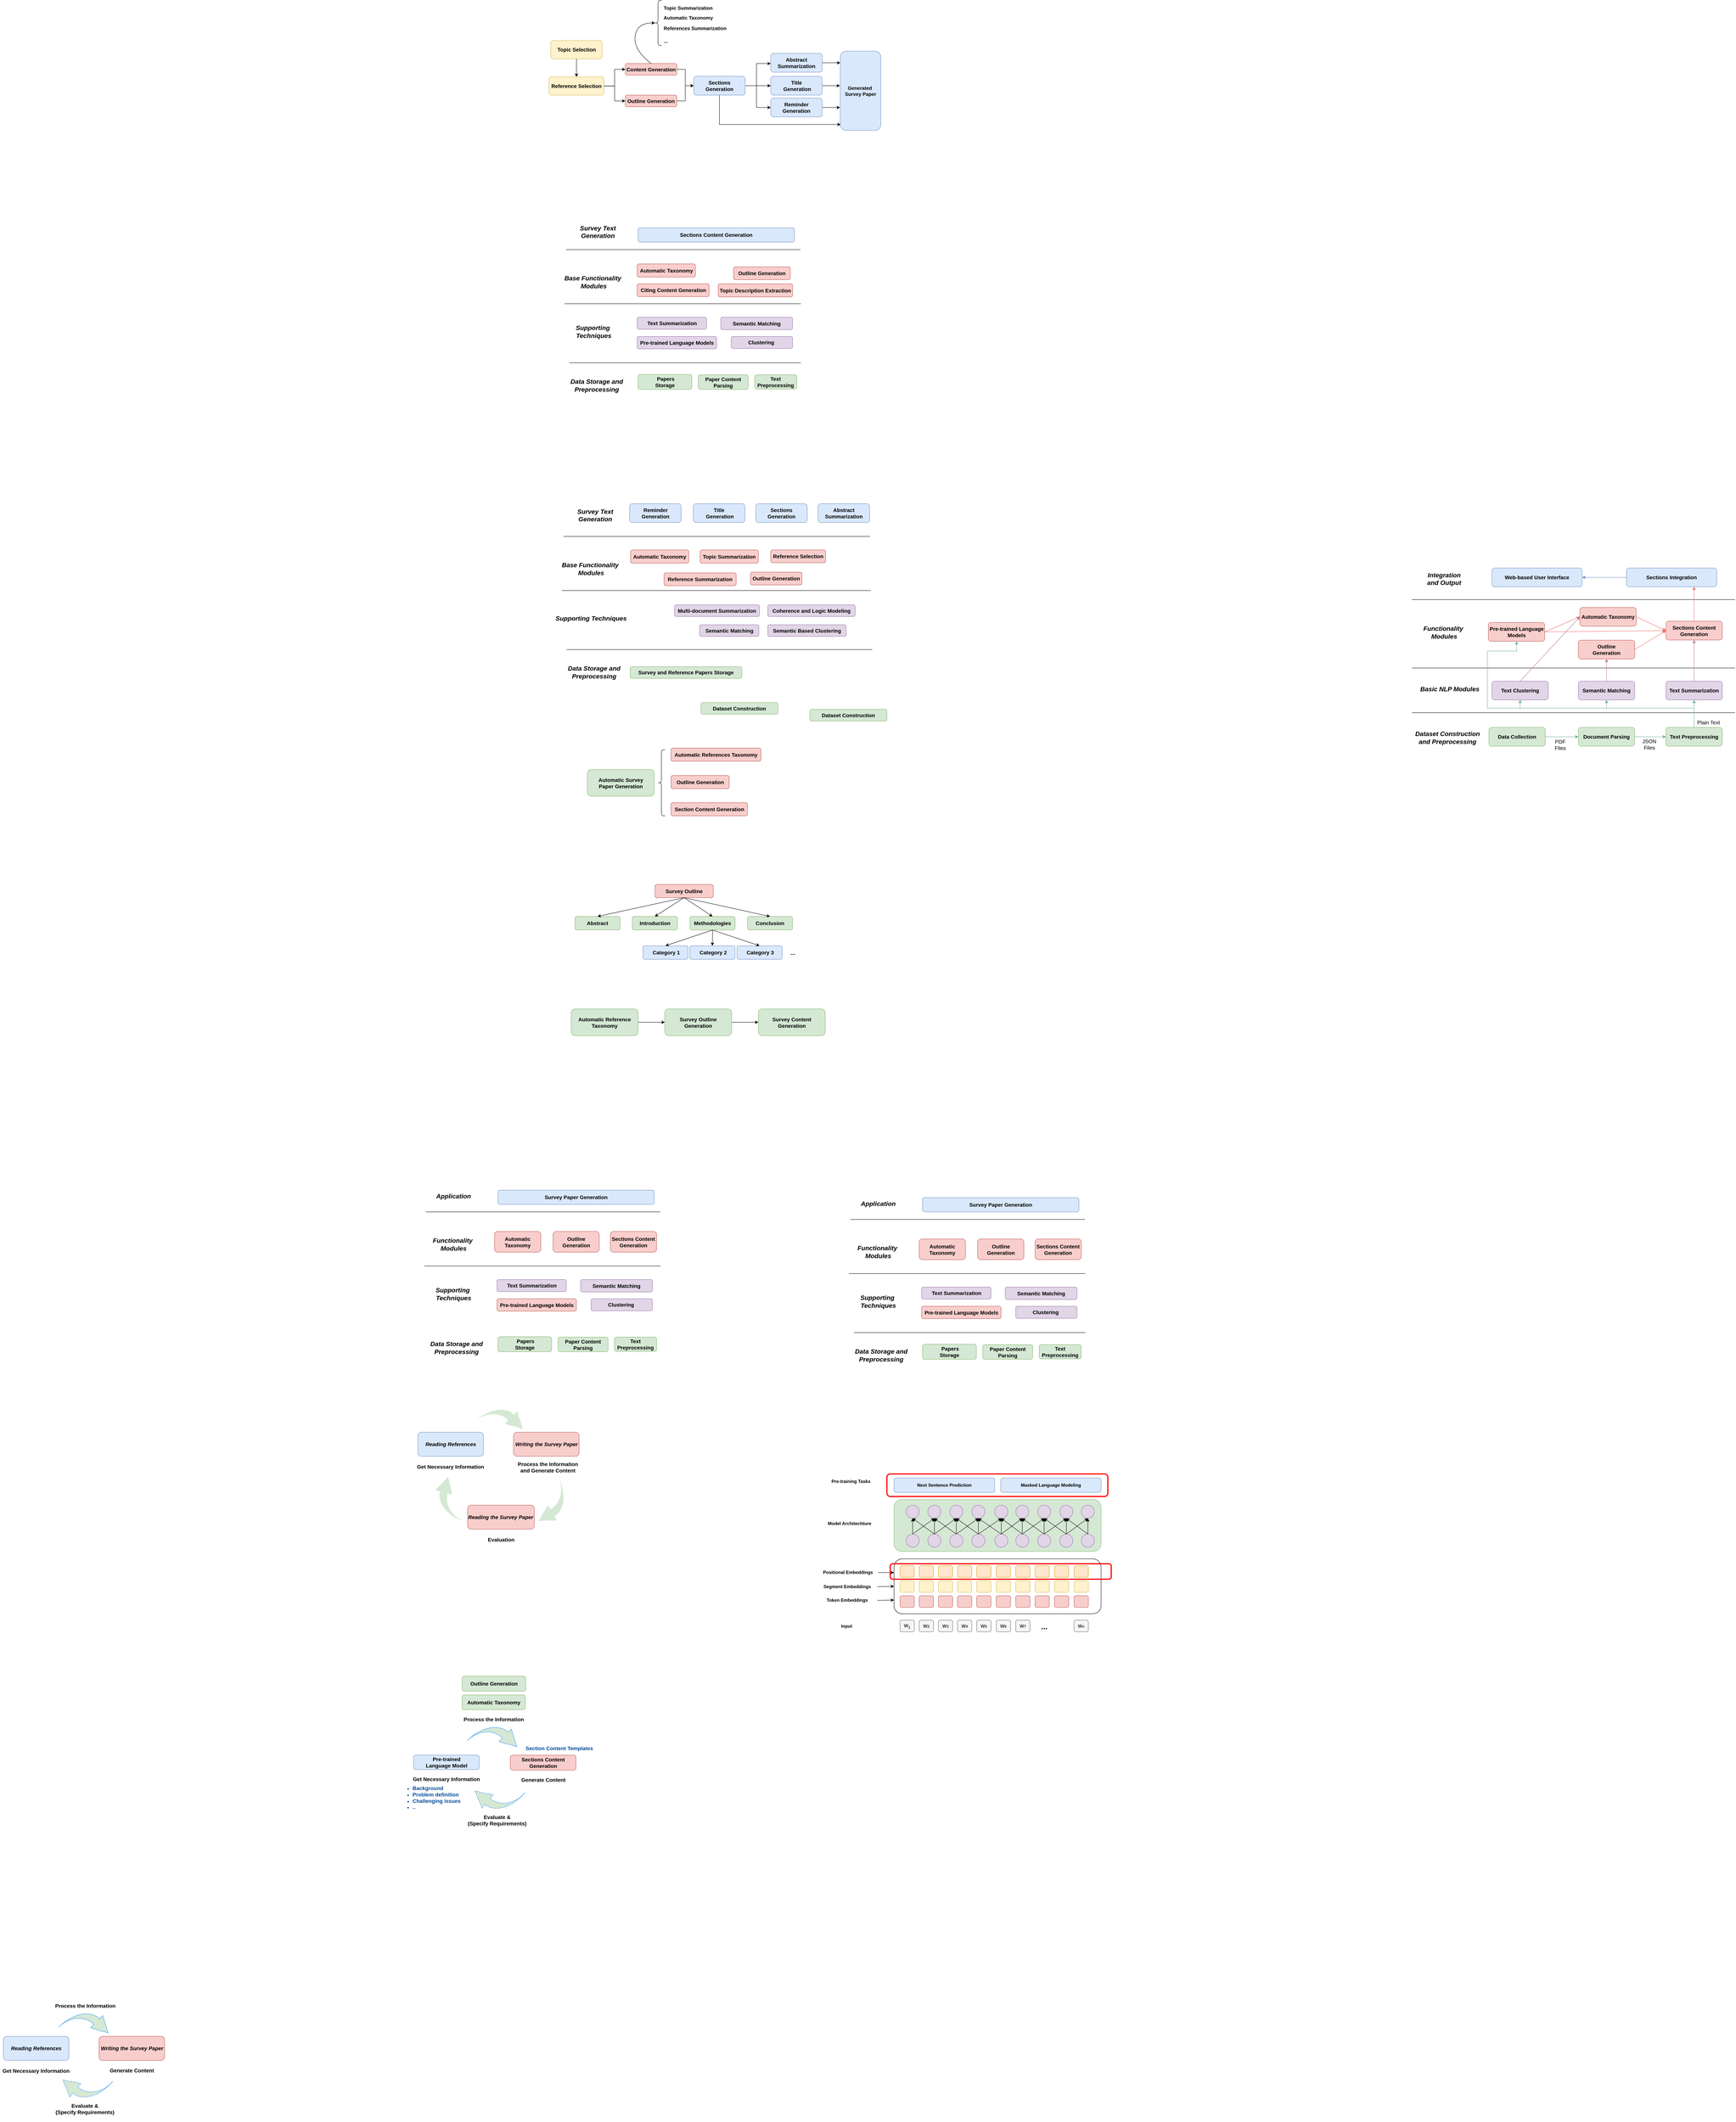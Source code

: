 <mxfile version="13.0.3" type="device"><diagram id="FV6h3F_VWHjPu-hbE1uM" name="Page-1"><mxGraphModel dx="3166" dy="1286" grid="0" gridSize="10" guides="1" tooltips="1" connect="1" arrows="1" fold="1" page="0" pageScale="1" pageWidth="827" pageHeight="1169" math="0" shadow="0"><root><mxCell id="0"/><mxCell id="1" parent="0"/><mxCell id="Wkzt3dO2HJErVyqqeju5-49" value="&lt;ul style=&quot;font-family: &amp;#34;helvetica&amp;#34; ; font-size: 12px ; font-style: normal ; font-weight: 400 ; letter-spacing: normal ; text-align: left ; text-indent: 0px ; text-transform: none ; word-spacing: 0px&quot;&gt;&lt;li&gt;&lt;span style=&quot;font-size: 14px&quot;&gt;&lt;b&gt;Background&lt;/b&gt;&lt;/span&gt;&lt;/li&gt;&lt;li&gt;&lt;span style=&quot;font-size: 14px&quot;&gt;&lt;b&gt;Problem definition&lt;/b&gt;&lt;/span&gt;&lt;/li&gt;&lt;li&gt;&lt;span style=&quot;font-size: 14px&quot;&gt;&lt;b&gt;Challenging issues&lt;/b&gt;&lt;/span&gt;&lt;/li&gt;&lt;li&gt;&lt;span style=&quot;font-size: 14px&quot;&gt;&lt;b&gt;..&lt;/b&gt;&lt;/span&gt;&lt;/li&gt;&lt;/ul&gt;" style="text;whiteSpace=wrap;html=1;fontColor=#004C99;" vertex="1" parent="1"><mxGeometry x="-460.55" y="4500.997" width="188" height="98" as="geometry"/></mxCell><mxCell id="KNGUPBh51H3YtuDGqiB3-1" value="&lt;b&gt;&lt;font style=&quot;font-size: 14px&quot;&gt;&amp;nbsp;Papers &lt;br&gt;Storage&lt;/font&gt;&lt;/b&gt;" style="rounded=1;whiteSpace=wrap;html=1;fillColor=#d5e8d4;strokeColor=#82b366;" parent="1" vertex="1"><mxGeometry x="181" y="767" width="143" height="40" as="geometry"/></mxCell><mxCell id="KNGUPBh51H3YtuDGqiB3-4" value="&lt;b&gt;&lt;font style=&quot;font-size: 14px&quot;&gt;Text Preprocessing&lt;/font&gt;&lt;/b&gt;" style="rounded=1;whiteSpace=wrap;html=1;fillColor=#d5e8d4;strokeColor=#82b366;" parent="1" vertex="1"><mxGeometry x="491.25" y="768" width="112" height="38" as="geometry"/></mxCell><mxCell id="KNGUPBh51H3YtuDGqiB3-3" value="" style="endArrow=none;html=1;" parent="1" edge="1"><mxGeometry width="50" height="50" relative="1" as="geometry"><mxPoint x="-2" y="736" as="sourcePoint"/><mxPoint x="614" y="736" as="targetPoint"/></mxGeometry></mxCell><mxCell id="KNGUPBh51H3YtuDGqiB3-7" value="&lt;span style=&quot;font-size: 14px&quot;&gt;&lt;b&gt;Paper Content Parsing&lt;/b&gt;&lt;/span&gt;" style="rounded=1;whiteSpace=wrap;html=1;fillColor=#d5e8d4;strokeColor=#82b366;" parent="1" vertex="1"><mxGeometry x="341" y="768" width="133" height="39" as="geometry"/></mxCell><mxCell id="KNGUPBh51H3YtuDGqiB3-14" value="" style="edgeStyle=orthogonalEdgeStyle;rounded=0;orthogonalLoop=1;jettySize=auto;html=1;entryX=0;entryY=0.5;entryDx=0;entryDy=0;" parent="1" source="KNGUPBh51H3YtuDGqiB3-8" target="KNGUPBh51H3YtuDGqiB3-9" edge="1"><mxGeometry relative="1" as="geometry"><mxPoint x="128" y="-2.5" as="targetPoint"/></mxGeometry></mxCell><mxCell id="KNGUPBh51H3YtuDGqiB3-8" value="&lt;b&gt;&lt;font style=&quot;font-size: 14px&quot;&gt;Reference Selection&lt;/font&gt;&lt;/b&gt;" style="rounded=1;whiteSpace=wrap;html=1;fillColor=#fff2cc;strokeColor=#d6b656;" parent="1" vertex="1"><mxGeometry x="-56" y="-24.5" width="146" height="48.5" as="geometry"/></mxCell><mxCell id="KNGUPBh51H3YtuDGqiB3-20" style="edgeStyle=orthogonalEdgeStyle;rounded=0;orthogonalLoop=1;jettySize=auto;html=1;entryX=0;entryY=0.5;entryDx=0;entryDy=0;" parent="1" source="KNGUPBh51H3YtuDGqiB3-9" target="KNGUPBh51H3YtuDGqiB3-16" edge="1"><mxGeometry relative="1" as="geometry"/></mxCell><mxCell id="KNGUPBh51H3YtuDGqiB3-9" value="&lt;b&gt;&lt;font style=&quot;font-size: 14px&quot;&gt;Content Generation&lt;/font&gt;&lt;/b&gt;" style="rounded=1;whiteSpace=wrap;html=1;fillColor=#f8cecc;strokeColor=#b85450;" parent="1" vertex="1"><mxGeometry x="147" y="-60" width="137" height="31" as="geometry"/></mxCell><mxCell id="KNGUPBh51H3YtuDGqiB3-22" value="" style="edgeStyle=orthogonalEdgeStyle;rounded=0;orthogonalLoop=1;jettySize=auto;html=1;" parent="1" source="KNGUPBh51H3YtuDGqiB3-16" target="KNGUPBh51H3YtuDGqiB3-21" edge="1"><mxGeometry relative="1" as="geometry"><Array as="points"><mxPoint x="496" y="-1"/><mxPoint x="496" y="-60"/></Array></mxGeometry></mxCell><mxCell id="KNGUPBh51H3YtuDGqiB3-27" style="edgeStyle=orthogonalEdgeStyle;rounded=0;orthogonalLoop=1;jettySize=auto;html=1;entryX=0;entryY=0.5;entryDx=0;entryDy=0;" parent="1" source="KNGUPBh51H3YtuDGqiB3-16" target="KNGUPBh51H3YtuDGqiB3-25" edge="1"><mxGeometry relative="1" as="geometry"/></mxCell><mxCell id="KNGUPBh51H3YtuDGqiB3-28" style="edgeStyle=orthogonalEdgeStyle;rounded=0;orthogonalLoop=1;jettySize=auto;html=1;entryX=0;entryY=0.5;entryDx=0;entryDy=0;" parent="1" source="KNGUPBh51H3YtuDGqiB3-16" target="KNGUPBh51H3YtuDGqiB3-26" edge="1"><mxGeometry relative="1" as="geometry"><Array as="points"><mxPoint x="496" y="-1"/><mxPoint x="496" y="57"/></Array></mxGeometry></mxCell><mxCell id="KNGUPBh51H3YtuDGqiB3-46" style="edgeStyle=orthogonalEdgeStyle;rounded=0;orthogonalLoop=1;jettySize=auto;html=1;fontSize=13;entryX=0.01;entryY=0.925;entryDx=0;entryDy=0;entryPerimeter=0;" parent="1" source="KNGUPBh51H3YtuDGqiB3-16" target="KNGUPBh51H3YtuDGqiB3-45" edge="1"><mxGeometry relative="1" as="geometry"><mxPoint x="707" y="94" as="targetPoint"/><Array as="points"><mxPoint x="398" y="102"/></Array></mxGeometry></mxCell><mxCell id="KNGUPBh51H3YtuDGqiB3-16" value="&lt;b&gt;&lt;font style=&quot;font-size: 14px&quot;&gt;Sections Generation&lt;/font&gt;&lt;/b&gt;" style="rounded=1;whiteSpace=wrap;html=1;fillColor=#dae8fc;strokeColor=#6c8ebf;" parent="1" vertex="1"><mxGeometry x="329" y="-26" width="137" height="50" as="geometry"/></mxCell><mxCell id="KNGUPBh51H3YtuDGqiB3-40" value="" style="edgeStyle=orthogonalEdgeStyle;rounded=0;orthogonalLoop=1;jettySize=auto;html=1;fontSize=13;entryX=0;entryY=0.147;entryDx=0;entryDy=0;entryPerimeter=0;" parent="1" source="KNGUPBh51H3YtuDGqiB3-21" target="KNGUPBh51H3YtuDGqiB3-45" edge="1"><mxGeometry relative="1" as="geometry"><mxPoint x="751" y="-62" as="targetPoint"/></mxGeometry></mxCell><mxCell id="KNGUPBh51H3YtuDGqiB3-21" value="&lt;b&gt;&lt;font style=&quot;font-size: 14px&quot;&gt;Abstract Summarization&lt;/font&gt;&lt;/b&gt;" style="rounded=1;whiteSpace=wrap;html=1;fillColor=#dae8fc;strokeColor=#6c8ebf;" parent="1" vertex="1"><mxGeometry x="534" y="-87" width="137" height="50" as="geometry"/></mxCell><mxCell id="KNGUPBh51H3YtuDGqiB3-19" style="edgeStyle=orthogonalEdgeStyle;rounded=0;orthogonalLoop=1;jettySize=auto;html=1;exitX=1;exitY=0.5;exitDx=0;exitDy=0;entryX=0;entryY=0.5;entryDx=0;entryDy=0;" parent="1" source="KNGUPBh51H3YtuDGqiB3-11" target="KNGUPBh51H3YtuDGqiB3-16" edge="1"><mxGeometry relative="1" as="geometry"/></mxCell><mxCell id="KNGUPBh51H3YtuDGqiB3-11" value="&lt;b&gt;&lt;font style=&quot;font-size: 14px&quot;&gt;Outline Generation&lt;/font&gt;&lt;/b&gt;" style="rounded=1;whiteSpace=wrap;html=1;fillColor=#f8cecc;strokeColor=#b85450;" parent="1" vertex="1"><mxGeometry x="147" y="24" width="137" height="31" as="geometry"/></mxCell><mxCell id="KNGUPBh51H3YtuDGqiB3-15" value="" style="edgeStyle=orthogonalEdgeStyle;rounded=0;orthogonalLoop=1;jettySize=auto;html=1;entryX=0;entryY=0.5;entryDx=0;entryDy=0;exitX=1;exitY=0.5;exitDx=0;exitDy=0;" parent="1" source="KNGUPBh51H3YtuDGqiB3-8" target="KNGUPBh51H3YtuDGqiB3-11" edge="1"><mxGeometry relative="1" as="geometry"><mxPoint x="58" y="7.5" as="sourcePoint"/><mxPoint x="157" y="-34.5" as="targetPoint"/></mxGeometry></mxCell><mxCell id="KNGUPBh51H3YtuDGqiB3-47" value="" style="edgeStyle=orthogonalEdgeStyle;rounded=0;orthogonalLoop=1;jettySize=auto;html=1;fontSize=13;entryX=-0.008;entryY=0.436;entryDx=0;entryDy=0;entryPerimeter=0;" parent="1" source="KNGUPBh51H3YtuDGqiB3-25" target="KNGUPBh51H3YtuDGqiB3-45" edge="1"><mxGeometry relative="1" as="geometry"/></mxCell><mxCell id="KNGUPBh51H3YtuDGqiB3-25" value="&lt;b&gt;&lt;font style=&quot;font-size: 14px&quot;&gt;Title&lt;br&gt;&amp;nbsp;Generation&lt;/font&gt;&lt;/b&gt;" style="rounded=1;whiteSpace=wrap;html=1;fillColor=#dae8fc;strokeColor=#6c8ebf;" parent="1" vertex="1"><mxGeometry x="534" y="-26" width="137" height="50" as="geometry"/></mxCell><mxCell id="KNGUPBh51H3YtuDGqiB3-44" value="" style="edgeStyle=orthogonalEdgeStyle;rounded=0;orthogonalLoop=1;jettySize=auto;html=1;fontSize=13;entryX=-0.005;entryY=0.711;entryDx=0;entryDy=0;entryPerimeter=0;" parent="1" source="KNGUPBh51H3YtuDGqiB3-26" target="KNGUPBh51H3YtuDGqiB3-45" edge="1"><mxGeometry relative="1" as="geometry"><mxPoint x="751" y="57" as="targetPoint"/><Array as="points"/></mxGeometry></mxCell><mxCell id="KNGUPBh51H3YtuDGqiB3-26" value="&lt;b&gt;&lt;font style=&quot;font-size: 14px&quot;&gt;Reminder Generation&lt;/font&gt;&lt;/b&gt;" style="rounded=1;whiteSpace=wrap;html=1;fillColor=#dae8fc;strokeColor=#6c8ebf;" parent="1" vertex="1"><mxGeometry x="534" y="32" width="137" height="50" as="geometry"/></mxCell><mxCell id="KNGUPBh51H3YtuDGqiB3-29" value="&lt;b&gt;&lt;font style=&quot;font-size: 17px&quot;&gt;Data Storage and Preprocessing&lt;/font&gt;&lt;/b&gt;" style="text;html=1;strokeColor=none;fillColor=none;align=center;verticalAlign=middle;whiteSpace=wrap;rounded=0;fontStyle=2" parent="1" vertex="1"><mxGeometry x="-25" y="787" width="192" height="20" as="geometry"/></mxCell><mxCell id="KNGUPBh51H3YtuDGqiB3-31" value="&lt;b style=&quot;font-size: 13px;&quot;&gt;&lt;font style=&quot;font-size: 13px;&quot;&gt;Automatic Taxonomy&lt;/font&gt;&lt;/b&gt;" style="rounded=1;whiteSpace=wrap;html=1;strokeColor=none;fontSize=13;verticalAlign=bottom;align=left;" parent="1" vertex="1"><mxGeometry x="246.5" y="-202" width="213" height="31" as="geometry"/></mxCell><mxCell id="KNGUPBh51H3YtuDGqiB3-32" value="&lt;b style=&quot;font-size: 13px;&quot;&gt;&lt;font style=&quot;font-size: 13px;&quot;&gt;Topic Summarization&lt;/font&gt;&lt;/b&gt;" style="rounded=1;whiteSpace=wrap;html=1;strokeColor=none;fontSize=13;verticalAlign=bottom;align=left;" parent="1" vertex="1"><mxGeometry x="246.5" y="-228" width="213" height="31" as="geometry"/></mxCell><mxCell id="KNGUPBh51H3YtuDGqiB3-33" value="&lt;b style=&quot;font-size: 13px;&quot;&gt;&lt;font style=&quot;font-size: 13px;&quot;&gt;References Summarization&lt;/font&gt;&lt;/b&gt;" style="rounded=1;whiteSpace=wrap;html=1;strokeColor=none;fontSize=13;verticalAlign=bottom;align=left;" parent="1" vertex="1"><mxGeometry x="246.5" y="-174" width="213" height="31" as="geometry"/></mxCell><mxCell id="KNGUPBh51H3YtuDGqiB3-45" value="&lt;div&gt;&lt;b&gt;Generated&amp;nbsp;&lt;/b&gt;&lt;/div&gt;&lt;b&gt;&lt;div&gt;&lt;b&gt;Survey&amp;nbsp;&lt;/b&gt;&lt;b&gt;Paper&lt;/b&gt;&lt;/div&gt;&lt;/b&gt;" style="rounded=1;whiteSpace=wrap;html=1;fontSize=13;align=center;fillColor=#dae8fc;strokeColor=#6c8ebf;" parent="1" vertex="1"><mxGeometry x="719" y="-93" width="108" height="211" as="geometry"/></mxCell><mxCell id="KNGUPBh51H3YtuDGqiB3-51" value="&lt;b&gt;&lt;font style=&quot;font-size: 17px&quot;&gt;Base Functionality&amp;nbsp;&lt;br&gt;Modules&lt;/font&gt;&lt;/b&gt;" style="text;html=1;strokeColor=none;fillColor=none;align=center;verticalAlign=middle;whiteSpace=wrap;rounded=0;fontStyle=2" parent="1" vertex="1"><mxGeometry x="-33" y="512" width="192" height="20" as="geometry"/></mxCell><mxCell id="KNGUPBh51H3YtuDGqiB3-52" value="&lt;b style=&quot;font-size: 14px; text-align: left;&quot;&gt;Automatic Taxonomy&lt;/b&gt;" style="rounded=1;whiteSpace=wrap;html=1;fontSize=14;fillColor=#f8cecc;strokeColor=#b85450;" parent="1" vertex="1"><mxGeometry x="178.5" y="473" width="155" height="35" as="geometry"/></mxCell><mxCell id="KNGUPBh51H3YtuDGqiB3-55" value="&lt;b style=&quot;font-size: 14px ; text-align: left&quot;&gt;Topic Description Extraction&lt;/b&gt;" style="rounded=1;whiteSpace=wrap;html=1;fontSize=14;fillColor=#f8cecc;strokeColor=#b85450;" parent="1" vertex="1"><mxGeometry x="394.25" y="526" width="197.75" height="35" as="geometry"/></mxCell><mxCell id="KNGUPBh51H3YtuDGqiB3-57" value="" style="edgeStyle=orthogonalEdgeStyle;rounded=0;orthogonalLoop=1;jettySize=auto;html=1;fontSize=13;" parent="1" source="KNGUPBh51H3YtuDGqiB3-56" target="KNGUPBh51H3YtuDGqiB3-8" edge="1"><mxGeometry relative="1" as="geometry"/></mxCell><mxCell id="KNGUPBh51H3YtuDGqiB3-56" value="&lt;b&gt;&lt;font style=&quot;font-size: 14px&quot;&gt;Topic Selection&lt;/font&gt;&lt;/b&gt;" style="rounded=1;whiteSpace=wrap;html=1;fillColor=#fff2cc;strokeColor=#d6b656;" parent="1" vertex="1"><mxGeometry x="-51.5" y="-121" width="137" height="48.5" as="geometry"/></mxCell><mxCell id="KNGUPBh51H3YtuDGqiB3-59" value="" style="shape=curlyBracket;whiteSpace=wrap;html=1;rounded=1;fontSize=13;align=left;" parent="1" vertex="1"><mxGeometry x="224" y="-228" width="20" height="120" as="geometry"/></mxCell><mxCell id="KNGUPBh51H3YtuDGqiB3-62" value="" style="curved=1;endArrow=classic;html=1;fontSize=13;entryX=0.1;entryY=0.5;entryDx=0;entryDy=0;entryPerimeter=0;exitX=0.5;exitY=0;exitDx=0;exitDy=0;" parent="1" source="KNGUPBh51H3YtuDGqiB3-9" target="KNGUPBh51H3YtuDGqiB3-59" edge="1"><mxGeometry width="50" height="50" relative="1" as="geometry"><mxPoint x="189" y="-84" as="sourcePoint"/><mxPoint x="262" y="-108" as="targetPoint"/><Array as="points"><mxPoint x="169" y="-96"/><mxPoint x="177" y="-168"/></Array></mxGeometry></mxCell><mxCell id="KNGUPBh51H3YtuDGqiB3-63" value="&lt;b style=&quot;font-size: 13px&quot;&gt;&lt;font style=&quot;font-size: 13px&quot;&gt;...&lt;/font&gt;&lt;/b&gt;" style="rounded=1;whiteSpace=wrap;html=1;strokeColor=none;fontSize=13;verticalAlign=bottom;align=left;" parent="1" vertex="1"><mxGeometry x="246.5" y="-140" width="213" height="31" as="geometry"/></mxCell><mxCell id="KNGUPBh51H3YtuDGqiB3-65" value="&lt;div style=&quot;text-align: center&quot;&gt;&lt;span style=&quot;font-size: 17px&quot;&gt;&lt;font face=&quot;helvetica&quot;&gt;&lt;b&gt;&lt;i&gt;Survey Text Generation&lt;/i&gt;&lt;/b&gt;&lt;/font&gt;&lt;/span&gt;&lt;/div&gt;" style="text;whiteSpace=wrap;html=1;fontSize=13;" parent="1" vertex="1"><mxGeometry x="-15" y="362" width="176" height="50" as="geometry"/></mxCell><mxCell id="KNGUPBh51H3YtuDGqiB3-66" value="&lt;b style=&quot;font-size: 14px;&quot;&gt;&lt;font style=&quot;font-size: 14px&quot;&gt;Outline Generation&lt;/font&gt;&lt;/b&gt;" style="rounded=1;whiteSpace=wrap;html=1;fontSize=14;fillColor=#f8cecc;strokeColor=#b85450;" parent="1" vertex="1"><mxGeometry x="435.06" y="481" width="150.75" height="34" as="geometry"/></mxCell><mxCell id="KNGUPBh51H3YtuDGqiB3-67" value="" style="endArrow=none;html=1;" parent="1" edge="1"><mxGeometry width="50" height="50" relative="1" as="geometry"><mxPoint x="-11" y="435" as="sourcePoint"/><mxPoint x="613" y="435" as="targetPoint"/></mxGeometry></mxCell><mxCell id="KNGUPBh51H3YtuDGqiB3-68" value="&lt;b&gt;&lt;font style=&quot;font-size: 14px&quot;&gt;Sections Content Generation&lt;/font&gt;&lt;/b&gt;" style="rounded=1;whiteSpace=wrap;html=1;fillColor=#dae8fc;strokeColor=#6c8ebf;" parent="1" vertex="1"><mxGeometry x="181" y="377" width="416" height="38" as="geometry"/></mxCell><mxCell id="KNGUPBh51H3YtuDGqiB3-76" value="&lt;span style=&quot;font-size: 17px&quot;&gt;&lt;b&gt;Supporting&amp;nbsp;&lt;br&gt;Techniques&lt;br&gt;&lt;/b&gt;&lt;/span&gt;" style="text;html=1;strokeColor=none;fillColor=none;align=center;verticalAlign=middle;whiteSpace=wrap;rounded=0;fontStyle=2" parent="1" vertex="1"><mxGeometry x="-33" y="644" width="192" height="20" as="geometry"/></mxCell><mxCell id="KNGUPBh51H3YtuDGqiB3-80" value="&lt;span style=&quot;font-size: 14px&quot;&gt;&lt;b&gt;Text&amp;nbsp;Summarization&lt;/b&gt;&lt;/span&gt;" style="rounded=1;whiteSpace=wrap;html=1;fillColor=#e1d5e7;strokeColor=#9673a6;" parent="1" vertex="1"><mxGeometry x="178.5" y="615" width="184.5" height="32" as="geometry"/></mxCell><mxCell id="KNGUPBh51H3YtuDGqiB3-82" value="" style="endArrow=none;html=1;" parent="1" edge="1"><mxGeometry width="50" height="50" relative="1" as="geometry"><mxPoint x="-15" y="579" as="sourcePoint"/><mxPoint x="614" y="579" as="targetPoint"/></mxGeometry></mxCell><mxCell id="KNGUPBh51H3YtuDGqiB3-87" value="&lt;b style=&quot;font-size: 14px&quot;&gt;&lt;font style=&quot;font-size: 14px&quot;&gt;Citing Content Generation&lt;/font&gt;&lt;/b&gt;" style="rounded=1;whiteSpace=wrap;html=1;fontSize=14;fillColor=#f8cecc;strokeColor=#b85450;" parent="1" vertex="1"><mxGeometry x="178.5" y="526" width="191.5" height="34" as="geometry"/></mxCell><mxCell id="KNGUPBh51H3YtuDGqiB3-88" value="&lt;span style=&quot;font-size: 14px&quot;&gt;&lt;b&gt;Clustering&amp;nbsp;&lt;/b&gt;&lt;/span&gt;" style="rounded=1;whiteSpace=wrap;html=1;fillColor=#e1d5e7;strokeColor=#9673a6;" parent="1" vertex="1"><mxGeometry x="428.87" y="666" width="163.13" height="32" as="geometry"/></mxCell><mxCell id="RXkzpubxUO_CQdBOvQ9R-3" value="&lt;b&gt;&lt;font style=&quot;font-size: 14px&quot;&gt;Survey and Reference Papers Storage&lt;/font&gt;&lt;/b&gt;" style="rounded=1;whiteSpace=wrap;html=1;fillColor=#d5e8d4;strokeColor=#82b366;" parent="1" vertex="1"><mxGeometry x="160" y="1544.5" width="297" height="31" as="geometry"/></mxCell><mxCell id="RXkzpubxUO_CQdBOvQ9R-4" value="&lt;span style=&quot;font-size: 14px&quot;&gt;&lt;b&gt;Automatic Survey&lt;br&gt;Paper Generation&lt;br&gt;&lt;/b&gt;&lt;/span&gt;" style="rounded=1;whiteSpace=wrap;html=1;fillColor=#d5e8d4;strokeColor=#82b366;" parent="1" vertex="1"><mxGeometry x="46" y="1818" width="178" height="71" as="geometry"/></mxCell><mxCell id="RXkzpubxUO_CQdBOvQ9R-5" value="" style="endArrow=none;html=1;" parent="1" edge="1"><mxGeometry width="50" height="50" relative="1" as="geometry"><mxPoint x="-9" y="1499" as="sourcePoint"/><mxPoint x="804" y="1499" as="targetPoint"/></mxGeometry></mxCell><mxCell id="RXkzpubxUO_CQdBOvQ9R-6" value="&lt;b&gt;&lt;font style=&quot;font-size: 14px&quot;&gt;Dataset Construction&lt;/font&gt;&lt;/b&gt;" style="rounded=1;whiteSpace=wrap;html=1;fillColor=#d5e8d4;strokeColor=#82b366;" parent="1" vertex="1"><mxGeometry x="638" y="1658" width="205" height="31" as="geometry"/></mxCell><mxCell id="RXkzpubxUO_CQdBOvQ9R-7" value="&lt;b&gt;&lt;font style=&quot;font-size: 17px&quot;&gt;Data Storage and Preprocessing&lt;/font&gt;&lt;/b&gt;" style="text;html=1;strokeColor=none;fillColor=none;align=center;verticalAlign=middle;whiteSpace=wrap;rounded=0;fontStyle=2" parent="1" vertex="1"><mxGeometry x="-32" y="1550" width="192" height="20" as="geometry"/></mxCell><mxCell id="RXkzpubxUO_CQdBOvQ9R-8" value="&lt;b&gt;&lt;font style=&quot;font-size: 17px&quot;&gt;Base Functionality&amp;nbsp;&lt;br&gt;Modules&lt;/font&gt;&lt;/b&gt;" style="text;html=1;strokeColor=none;fillColor=none;align=center;verticalAlign=middle;whiteSpace=wrap;rounded=0;fontStyle=2" parent="1" vertex="1"><mxGeometry x="-40" y="1275" width="192" height="20" as="geometry"/></mxCell><mxCell id="RXkzpubxUO_CQdBOvQ9R-9" value="&lt;b style=&quot;font-size: 14px; text-align: left;&quot;&gt;Automatic Taxonomy&lt;/b&gt;" style="rounded=1;whiteSpace=wrap;html=1;fontSize=14;fillColor=#f8cecc;strokeColor=#b85450;" parent="1" vertex="1"><mxGeometry x="161" y="1234" width="155" height="35" as="geometry"/></mxCell><mxCell id="RXkzpubxUO_CQdBOvQ9R-10" value="&lt;b style=&quot;font-size: 14px; text-align: left;&quot;&gt;Topic Summarization&lt;/b&gt;" style="rounded=1;whiteSpace=wrap;html=1;fontSize=14;fillColor=#f8cecc;strokeColor=#b85450;" parent="1" vertex="1"><mxGeometry x="346" y="1234" width="155" height="35" as="geometry"/></mxCell><mxCell id="RXkzpubxUO_CQdBOvQ9R-11" value="&lt;div style=&quot;text-align: center&quot;&gt;&lt;span style=&quot;font-size: 17px&quot;&gt;&lt;font face=&quot;helvetica&quot;&gt;&lt;b&gt;&lt;i&gt;Survey Text Generation&lt;/i&gt;&lt;/b&gt;&lt;/font&gt;&lt;/span&gt;&lt;/div&gt;" style="text;whiteSpace=wrap;html=1;fontSize=13;" parent="1" vertex="1"><mxGeometry x="-22" y="1116" width="176" height="50" as="geometry"/></mxCell><mxCell id="RXkzpubxUO_CQdBOvQ9R-12" value="&lt;b style=&quot;font-size: 14px;&quot;&gt;&lt;font style=&quot;font-size: 14px&quot;&gt;Outline Generation&lt;/font&gt;&lt;/b&gt;" style="rounded=1;whiteSpace=wrap;html=1;fontSize=14;fillColor=#f8cecc;strokeColor=#b85450;" parent="1" vertex="1"><mxGeometry x="480" y="1293" width="137" height="34" as="geometry"/></mxCell><mxCell id="RXkzpubxUO_CQdBOvQ9R-13" value="" style="endArrow=none;html=1;" parent="1" edge="1"><mxGeometry width="50" height="50" relative="1" as="geometry"><mxPoint x="-18" y="1198" as="sourcePoint"/><mxPoint x="798" y="1198" as="targetPoint"/></mxGeometry></mxCell><mxCell id="RXkzpubxUO_CQdBOvQ9R-14" value="&lt;b&gt;&lt;font style=&quot;font-size: 14px&quot;&gt;Sections Generation&lt;/font&gt;&lt;/b&gt;" style="rounded=1;whiteSpace=wrap;html=1;fillColor=#dae8fc;strokeColor=#6c8ebf;" parent="1" vertex="1"><mxGeometry x="494" y="1111" width="137" height="50" as="geometry"/></mxCell><mxCell id="RXkzpubxUO_CQdBOvQ9R-15" value="&lt;b&gt;&lt;font style=&quot;font-size: 14px&quot;&gt;Abstract Summarization&lt;/font&gt;&lt;/b&gt;" style="rounded=1;whiteSpace=wrap;html=1;fillColor=#dae8fc;strokeColor=#6c8ebf;" parent="1" vertex="1"><mxGeometry x="660" y="1111" width="137" height="50" as="geometry"/></mxCell><mxCell id="RXkzpubxUO_CQdBOvQ9R-16" value="&lt;b&gt;&lt;font style=&quot;font-size: 14px&quot;&gt;Reminder Generation&lt;/font&gt;&lt;/b&gt;" style="rounded=1;whiteSpace=wrap;html=1;fillColor=#dae8fc;strokeColor=#6c8ebf;" parent="1" vertex="1"><mxGeometry x="158.5" y="1111" width="137" height="50" as="geometry"/></mxCell><mxCell id="RXkzpubxUO_CQdBOvQ9R-17" value="&lt;b&gt;&lt;font style=&quot;font-size: 14px&quot;&gt;Title&lt;br&gt;&amp;nbsp;Generation&lt;/font&gt;&lt;/b&gt;" style="rounded=1;whiteSpace=wrap;html=1;fillColor=#dae8fc;strokeColor=#6c8ebf;" parent="1" vertex="1"><mxGeometry x="328" y="1111" width="137" height="50" as="geometry"/></mxCell><mxCell id="RXkzpubxUO_CQdBOvQ9R-18" value="&lt;b style=&quot;font-size: 14px;&quot;&gt;&lt;font style=&quot;font-size: 14px&quot;&gt;Reference Selection&lt;/font&gt;&lt;/b&gt;" style="rounded=1;whiteSpace=wrap;html=1;fillColor=#f8cecc;strokeColor=#b85450;fontSize=14;" parent="1" vertex="1"><mxGeometry x="534" y="1234" width="146" height="34" as="geometry"/></mxCell><mxCell id="RXkzpubxUO_CQdBOvQ9R-19" value="&lt;span style=&quot;font-size: 17px&quot;&gt;&lt;b&gt;Supporting Techniques&lt;/b&gt;&lt;/span&gt;" style="text;html=1;strokeColor=none;fillColor=none;align=center;verticalAlign=middle;whiteSpace=wrap;rounded=0;fontStyle=2" parent="1" vertex="1"><mxGeometry x="-40" y="1407" width="192" height="20" as="geometry"/></mxCell><mxCell id="RXkzpubxUO_CQdBOvQ9R-20" value="&lt;span style=&quot;font-size: 14px&quot;&gt;&lt;b&gt;Multi-document Summarization&lt;/b&gt;&lt;/span&gt;" style="rounded=1;whiteSpace=wrap;html=1;fillColor=#e1d5e7;strokeColor=#9673a6;" parent="1" vertex="1"><mxGeometry x="278" y="1380" width="226" height="31" as="geometry"/></mxCell><mxCell id="RXkzpubxUO_CQdBOvQ9R-21" value="" style="endArrow=none;html=1;" parent="1" edge="1"><mxGeometry width="50" height="50" relative="1" as="geometry"><mxPoint x="-22" y="1342" as="sourcePoint"/><mxPoint x="800" y="1342" as="targetPoint"/></mxGeometry></mxCell><mxCell id="RXkzpubxUO_CQdBOvQ9R-22" value="&lt;span style=&quot;font-size: 14px&quot;&gt;&lt;b&gt;Semantic Matching&lt;/b&gt;&lt;/span&gt;" style="rounded=1;whiteSpace=wrap;html=1;fillColor=#e1d5e7;strokeColor=#9673a6;" parent="1" vertex="1"><mxGeometry x="344.62" y="1433" width="157.75" height="31" as="geometry"/></mxCell><mxCell id="RXkzpubxUO_CQdBOvQ9R-23" value="&lt;span style=&quot;font-size: 14px&quot;&gt;&lt;b&gt;Coherence and Logic Modeling&lt;/b&gt;&lt;/span&gt;" style="rounded=1;whiteSpace=wrap;html=1;fillColor=#e1d5e7;strokeColor=#9673a6;" parent="1" vertex="1"><mxGeometry x="526" y="1380" width="232.5" height="31" as="geometry"/></mxCell><mxCell id="RXkzpubxUO_CQdBOvQ9R-24" value="&lt;b style=&quot;font-size: 14px&quot;&gt;&lt;font style=&quot;font-size: 14px&quot;&gt;Reference Summarization&lt;/font&gt;&lt;/b&gt;" style="rounded=1;whiteSpace=wrap;html=1;fontSize=14;fillColor=#f8cecc;strokeColor=#b85450;" parent="1" vertex="1"><mxGeometry x="250" y="1295" width="192" height="34" as="geometry"/></mxCell><mxCell id="RXkzpubxUO_CQdBOvQ9R-25" value="&lt;span style=&quot;font-size: 14px&quot;&gt;&lt;b&gt;Semantic Based Clustering&lt;/b&gt;&lt;/span&gt;" style="rounded=1;whiteSpace=wrap;html=1;fillColor=#e1d5e7;strokeColor=#9673a6;" parent="1" vertex="1"><mxGeometry x="526" y="1433" width="208.5" height="31" as="geometry"/></mxCell><mxCell id="RXkzpubxUO_CQdBOvQ9R-31" value="" style="shape=curlyBracket;whiteSpace=wrap;html=1;rounded=1;" parent="1" vertex="1"><mxGeometry x="233" y="1765.75" width="20" height="175.5" as="geometry"/></mxCell><mxCell id="RXkzpubxUO_CQdBOvQ9R-32" value="&lt;b&gt;&lt;font style=&quot;font-size: 14px&quot;&gt;Dataset Construction&lt;/font&gt;&lt;/b&gt;" style="rounded=1;whiteSpace=wrap;html=1;fillColor=#d5e8d4;strokeColor=#82b366;" parent="1" vertex="1"><mxGeometry x="348.25" y="1640" width="205" height="31" as="geometry"/></mxCell><mxCell id="RXkzpubxUO_CQdBOvQ9R-33" value="&lt;b style=&quot;font-size: 14px ; text-align: left&quot;&gt;Automatic References Taxonomy&lt;/b&gt;" style="rounded=1;whiteSpace=wrap;html=1;fontSize=14;fillColor=#f8cecc;strokeColor=#b85450;" parent="1" vertex="1"><mxGeometry x="268.5" y="1761" width="239.25" height="35" as="geometry"/></mxCell><mxCell id="RXkzpubxUO_CQdBOvQ9R-37" value="&lt;b style=&quot;font-size: 12px&quot;&gt;&lt;font style=&quot;font-size: 14px&quot;&gt;Section Content Generation&lt;/font&gt;&lt;/b&gt;" style="rounded=1;whiteSpace=wrap;html=1;fontSize=14;fillColor=#f8cecc;strokeColor=#b85450;" parent="1" vertex="1"><mxGeometry x="268.5" y="1906.25" width="203.5" height="35" as="geometry"/></mxCell><mxCell id="RXkzpubxUO_CQdBOvQ9R-38" value="&lt;b&gt;Outline Generation&lt;/b&gt;" style="rounded=1;whiteSpace=wrap;html=1;fontSize=14;fillColor=#f8cecc;strokeColor=#b85450;" parent="1" vertex="1"><mxGeometry x="268.5" y="1834" width="155" height="35" as="geometry"/></mxCell><mxCell id="RXkzpubxUO_CQdBOvQ9R-39" value="&lt;span style=&quot;font-size: 14px&quot;&gt;&lt;b&gt;Abstract&lt;br&gt;&lt;/b&gt;&lt;/span&gt;" style="rounded=1;whiteSpace=wrap;html=1;fillColor=#d5e8d4;strokeColor=#82b366;" parent="1" vertex="1"><mxGeometry x="13" y="2209" width="120" height="36" as="geometry"/></mxCell><mxCell id="RXkzpubxUO_CQdBOvQ9R-40" value="&lt;b&gt;Survey Outline&lt;/b&gt;" style="rounded=1;whiteSpace=wrap;html=1;fontSize=14;fillColor=#f8cecc;strokeColor=#b85450;" parent="1" vertex="1"><mxGeometry x="226" y="2124" width="155" height="35" as="geometry"/></mxCell><mxCell id="RXkzpubxUO_CQdBOvQ9R-41" value="&lt;span style=&quot;font-size: 14px&quot;&gt;&lt;b&gt;Introduction&lt;br&gt;&lt;/b&gt;&lt;/span&gt;" style="rounded=1;whiteSpace=wrap;html=1;fillColor=#d5e8d4;strokeColor=#82b366;" parent="1" vertex="1"><mxGeometry x="165.5" y="2209" width="120" height="36" as="geometry"/></mxCell><mxCell id="RXkzpubxUO_CQdBOvQ9R-42" value="&lt;span style=&quot;font-size: 14px&quot;&gt;&lt;b&gt;Methodologies&lt;br&gt;&lt;/b&gt;&lt;/span&gt;" style="rounded=1;whiteSpace=wrap;html=1;fillColor=#d5e8d4;strokeColor=#82b366;" parent="1" vertex="1"><mxGeometry x="319" y="2209" width="120" height="36" as="geometry"/></mxCell><mxCell id="RXkzpubxUO_CQdBOvQ9R-43" value="&lt;span style=&quot;font-size: 14px&quot;&gt;&lt;b&gt;Conclusion&lt;br&gt;&lt;/b&gt;&lt;/span&gt;" style="rounded=1;whiteSpace=wrap;html=1;fillColor=#d5e8d4;strokeColor=#82b366;" parent="1" vertex="1"><mxGeometry x="472" y="2209" width="120" height="36" as="geometry"/></mxCell><mxCell id="RXkzpubxUO_CQdBOvQ9R-44" value="" style="endArrow=classic;html=1;exitX=0.5;exitY=1;exitDx=0;exitDy=0;entryX=0.5;entryY=0;entryDx=0;entryDy=0;" parent="1" source="RXkzpubxUO_CQdBOvQ9R-40" target="RXkzpubxUO_CQdBOvQ9R-39" edge="1"><mxGeometry width="50" height="50" relative="1" as="geometry"><mxPoint x="420" y="2277" as="sourcePoint"/><mxPoint x="470" y="2227" as="targetPoint"/></mxGeometry></mxCell><mxCell id="RXkzpubxUO_CQdBOvQ9R-45" value="" style="endArrow=classic;html=1;exitX=0.5;exitY=1;exitDx=0;exitDy=0;entryX=0.5;entryY=0;entryDx=0;entryDy=0;" parent="1" source="RXkzpubxUO_CQdBOvQ9R-40" target="RXkzpubxUO_CQdBOvQ9R-41" edge="1"><mxGeometry width="50" height="50" relative="1" as="geometry"><mxPoint x="313.5" y="2169" as="sourcePoint"/><mxPoint x="83" y="2219" as="targetPoint"/></mxGeometry></mxCell><mxCell id="RXkzpubxUO_CQdBOvQ9R-47" value="" style="endArrow=classic;html=1;exitX=0.5;exitY=1;exitDx=0;exitDy=0;entryX=0.5;entryY=0;entryDx=0;entryDy=0;" parent="1" source="RXkzpubxUO_CQdBOvQ9R-40" target="RXkzpubxUO_CQdBOvQ9R-42" edge="1"><mxGeometry width="50" height="50" relative="1" as="geometry"><mxPoint x="313.5" y="2169" as="sourcePoint"/><mxPoint x="235.5" y="2219" as="targetPoint"/></mxGeometry></mxCell><mxCell id="RXkzpubxUO_CQdBOvQ9R-48" value="" style="endArrow=classic;html=1;exitX=0.5;exitY=1;exitDx=0;exitDy=0;entryX=0.5;entryY=0;entryDx=0;entryDy=0;" parent="1" source="RXkzpubxUO_CQdBOvQ9R-40" target="RXkzpubxUO_CQdBOvQ9R-43" edge="1"><mxGeometry width="50" height="50" relative="1" as="geometry"><mxPoint x="313.5" y="2169" as="sourcePoint"/><mxPoint x="389" y="2219" as="targetPoint"/></mxGeometry></mxCell><mxCell id="RXkzpubxUO_CQdBOvQ9R-49" value="&lt;span style=&quot;font-size: 14px&quot;&gt;&lt;b&gt;&amp;nbsp;Category 1&lt;br&gt;&lt;/b&gt;&lt;/span&gt;" style="rounded=1;whiteSpace=wrap;html=1;fillColor=#dae8fc;strokeColor=#6c8ebf;" parent="1" vertex="1"><mxGeometry x="193.75" y="2287" width="120" height="36" as="geometry"/></mxCell><mxCell id="RXkzpubxUO_CQdBOvQ9R-50" value="&lt;span style=&quot;font-size: 14px&quot;&gt;&lt;b&gt;&amp;nbsp;Category 2&lt;br&gt;&lt;/b&gt;&lt;/span&gt;" style="rounded=1;whiteSpace=wrap;html=1;fillColor=#dae8fc;strokeColor=#6c8ebf;" parent="1" vertex="1"><mxGeometry x="318.75" y="2287" width="120" height="36" as="geometry"/></mxCell><mxCell id="RXkzpubxUO_CQdBOvQ9R-51" value="&lt;span style=&quot;font-size: 14px&quot;&gt;&lt;b&gt;&amp;nbsp;Category 3&lt;br&gt;&lt;/b&gt;&lt;/span&gt;" style="rounded=1;whiteSpace=wrap;html=1;fillColor=#dae8fc;strokeColor=#6c8ebf;" parent="1" vertex="1"><mxGeometry x="444.25" y="2287" width="120" height="36" as="geometry"/></mxCell><mxCell id="RXkzpubxUO_CQdBOvQ9R-52" value="&lt;b style=&quot;font-size: 15px&quot;&gt;...&lt;/b&gt;" style="text;html=1;strokeColor=none;fillColor=none;align=center;verticalAlign=middle;whiteSpace=wrap;rounded=0;" parent="1" vertex="1"><mxGeometry x="573.25" y="2295" width="40" height="20" as="geometry"/></mxCell><mxCell id="RXkzpubxUO_CQdBOvQ9R-53" value="" style="endArrow=classic;html=1;exitX=0.5;exitY=1;exitDx=0;exitDy=0;entryX=0.5;entryY=0;entryDx=0;entryDy=0;" parent="1" source="RXkzpubxUO_CQdBOvQ9R-42" target="RXkzpubxUO_CQdBOvQ9R-49" edge="1"><mxGeometry width="50" height="50" relative="1" as="geometry"><mxPoint x="313.5" y="2169" as="sourcePoint"/><mxPoint x="235.5" y="2219" as="targetPoint"/></mxGeometry></mxCell><mxCell id="RXkzpubxUO_CQdBOvQ9R-54" value="" style="endArrow=classic;html=1;exitX=0.5;exitY=1;exitDx=0;exitDy=0;entryX=0.5;entryY=0;entryDx=0;entryDy=0;" parent="1" source="RXkzpubxUO_CQdBOvQ9R-42" target="RXkzpubxUO_CQdBOvQ9R-50" edge="1"><mxGeometry width="50" height="50" relative="1" as="geometry"><mxPoint x="389" y="2255" as="sourcePoint"/><mxPoint x="248.38" y="2298" as="targetPoint"/></mxGeometry></mxCell><mxCell id="RXkzpubxUO_CQdBOvQ9R-55" value="" style="endArrow=classic;html=1;exitX=0.5;exitY=1;exitDx=0;exitDy=0;entryX=0.5;entryY=0;entryDx=0;entryDy=0;" parent="1" source="RXkzpubxUO_CQdBOvQ9R-42" target="RXkzpubxUO_CQdBOvQ9R-51" edge="1"><mxGeometry width="50" height="50" relative="1" as="geometry"><mxPoint x="389" y="2255" as="sourcePoint"/><mxPoint x="373.38" y="2298" as="targetPoint"/></mxGeometry></mxCell><mxCell id="RXkzpubxUO_CQdBOvQ9R-58" value="" style="edgeStyle=orthogonalEdgeStyle;rounded=0;orthogonalLoop=1;jettySize=auto;html=1;" parent="1" source="RXkzpubxUO_CQdBOvQ9R-56" target="RXkzpubxUO_CQdBOvQ9R-57" edge="1"><mxGeometry relative="1" as="geometry"/></mxCell><mxCell id="RXkzpubxUO_CQdBOvQ9R-56" value="&lt;span style=&quot;font-size: 14px&quot;&gt;&lt;b&gt;Automatic Reference Taxonomy&lt;br&gt;&lt;/b&gt;&lt;/span&gt;" style="rounded=1;whiteSpace=wrap;html=1;fillColor=#d5e8d4;strokeColor=#82b366;" parent="1" vertex="1"><mxGeometry x="3" y="2455" width="178" height="71" as="geometry"/></mxCell><mxCell id="RXkzpubxUO_CQdBOvQ9R-60" value="" style="edgeStyle=orthogonalEdgeStyle;rounded=0;orthogonalLoop=1;jettySize=auto;html=1;" parent="1" source="RXkzpubxUO_CQdBOvQ9R-57" target="RXkzpubxUO_CQdBOvQ9R-59" edge="1"><mxGeometry relative="1" as="geometry"/></mxCell><mxCell id="RXkzpubxUO_CQdBOvQ9R-57" value="&lt;span style=&quot;font-size: 14px&quot;&gt;&lt;b&gt;Survey Outline Generation&lt;br&gt;&lt;/b&gt;&lt;/span&gt;" style="rounded=1;whiteSpace=wrap;html=1;fillColor=#d5e8d4;strokeColor=#82b366;" parent="1" vertex="1"><mxGeometry x="252" y="2455" width="178" height="71" as="geometry"/></mxCell><mxCell id="RXkzpubxUO_CQdBOvQ9R-59" value="&lt;span style=&quot;font-size: 14px&quot;&gt;&lt;b&gt;Survey Content Generation&lt;br&gt;&lt;/b&gt;&lt;/span&gt;" style="rounded=1;whiteSpace=wrap;html=1;fillColor=#d5e8d4;strokeColor=#82b366;" parent="1" vertex="1"><mxGeometry x="501" y="2455" width="178" height="71" as="geometry"/></mxCell><mxCell id="7rLUn4ndZe67XLrRNLw6-1" value="&lt;b&gt;&lt;font style=&quot;font-size: 14px&quot;&gt;Pre-trained Language Models&lt;/font&gt;&lt;/b&gt;" style="rounded=1;whiteSpace=wrap;html=1;fillColor=#e1d5e7;strokeColor=#9673a6;" parent="1" vertex="1"><mxGeometry x="178.5" y="666" width="211.25" height="33" as="geometry"/></mxCell><mxCell id="7rLUn4ndZe67XLrRNLw6-7" value="&lt;span style=&quot;font-size: 14px&quot;&gt;&lt;b&gt;Semantic Matching&lt;/b&gt;&lt;/span&gt;" style="rounded=1;whiteSpace=wrap;html=1;fillColor=#e1d5e7;strokeColor=#9673a6;" parent="1" vertex="1"><mxGeometry x="401" y="615" width="191" height="33" as="geometry"/></mxCell><mxCell id="NkkjYR9A7XN-GHboy-bi-22" value="&lt;b&gt;&lt;font style=&quot;font-size: 14px&quot;&gt;&amp;nbsp;Papers &lt;br&gt;Storage&lt;/font&gt;&lt;/b&gt;" style="rounded=1;whiteSpace=wrap;html=1;fillColor=#d5e8d4;strokeColor=#82b366;" parent="1" vertex="1"><mxGeometry x="938" y="3347" width="143" height="40" as="geometry"/></mxCell><mxCell id="NkkjYR9A7XN-GHboy-bi-23" value="&lt;b&gt;&lt;font style=&quot;font-size: 14px&quot;&gt;Text Preprocessing&lt;/font&gt;&lt;/b&gt;" style="rounded=1;whiteSpace=wrap;html=1;fillColor=#d5e8d4;strokeColor=#82b366;" parent="1" vertex="1"><mxGeometry x="1248.25" y="3348" width="112" height="38" as="geometry"/></mxCell><mxCell id="NkkjYR9A7XN-GHboy-bi-24" value="" style="endArrow=none;html=1;" parent="1" edge="1"><mxGeometry width="50" height="50" relative="1" as="geometry"><mxPoint x="755" y="3316" as="sourcePoint"/><mxPoint x="1371" y="3316" as="targetPoint"/></mxGeometry></mxCell><mxCell id="NkkjYR9A7XN-GHboy-bi-25" value="&lt;span style=&quot;font-size: 14px&quot;&gt;&lt;b&gt;Paper Content Parsing&lt;/b&gt;&lt;/span&gt;" style="rounded=1;whiteSpace=wrap;html=1;fillColor=#d5e8d4;strokeColor=#82b366;" parent="1" vertex="1"><mxGeometry x="1098" y="3348" width="133" height="39" as="geometry"/></mxCell><mxCell id="NkkjYR9A7XN-GHboy-bi-26" value="&lt;b&gt;&lt;font style=&quot;font-size: 17px&quot;&gt;Data Storage and Preprocessing&lt;/font&gt;&lt;/b&gt;" style="text;html=1;strokeColor=none;fillColor=none;align=center;verticalAlign=middle;whiteSpace=wrap;rounded=0;fontStyle=2" parent="1" vertex="1"><mxGeometry x="732" y="3367" width="192" height="20" as="geometry"/></mxCell><mxCell id="NkkjYR9A7XN-GHboy-bi-27" value="&lt;b&gt;&lt;font style=&quot;font-size: 17px&quot;&gt;Functionality&amp;nbsp;&lt;br&gt;Modules&lt;/font&gt;&lt;/b&gt;" style="text;html=1;strokeColor=none;fillColor=none;align=center;verticalAlign=middle;whiteSpace=wrap;rounded=0;fontStyle=2" parent="1" vertex="1"><mxGeometry x="724" y="3092" width="192" height="20" as="geometry"/></mxCell><mxCell id="NkkjYR9A7XN-GHboy-bi-28" value="&lt;b style=&quot;font-size: 14px; text-align: left;&quot;&gt;Automatic Taxonomy&lt;/b&gt;" style="rounded=1;whiteSpace=wrap;html=1;fontSize=14;fillColor=#f8cecc;strokeColor=#b85450;" parent="1" vertex="1"><mxGeometry x="929" y="3067" width="123" height="55" as="geometry"/></mxCell><mxCell id="NkkjYR9A7XN-GHboy-bi-29" value="&lt;div&gt;&lt;font face=&quot;helvetica&quot;&gt;&lt;span style=&quot;font-size: 17px&quot;&gt;&lt;b&gt;&lt;i&gt;Application&lt;/i&gt;&lt;/b&gt;&lt;/span&gt;&lt;/font&gt;&lt;/div&gt;" style="text;whiteSpace=wrap;html=1;fontSize=13;align=center;" parent="1" vertex="1"><mxGeometry x="732" y="2957" width="176" height="50" as="geometry"/></mxCell><mxCell id="NkkjYR9A7XN-GHboy-bi-30" value="" style="endArrow=none;html=1;" parent="1" edge="1"><mxGeometry width="50" height="50" relative="1" as="geometry"><mxPoint x="746" y="3015" as="sourcePoint"/><mxPoint x="1370" y="3015" as="targetPoint"/></mxGeometry></mxCell><mxCell id="NkkjYR9A7XN-GHboy-bi-31" value="&lt;span style=&quot;font-size: 14px&quot;&gt;&lt;b&gt;Survey Paper Generation&lt;/b&gt;&lt;/span&gt;" style="rounded=1;whiteSpace=wrap;html=1;fillColor=#dae8fc;strokeColor=#6c8ebf;" parent="1" vertex="1"><mxGeometry x="938" y="2957" width="416" height="38" as="geometry"/></mxCell><mxCell id="NkkjYR9A7XN-GHboy-bi-32" value="&lt;span style=&quot;font-size: 17px&quot;&gt;&lt;b&gt;Supporting&amp;nbsp;&lt;br&gt;Techniques&lt;br&gt;&lt;/b&gt;&lt;/span&gt;" style="text;html=1;strokeColor=none;fillColor=none;align=center;verticalAlign=middle;whiteSpace=wrap;rounded=0;fontStyle=2" parent="1" vertex="1"><mxGeometry x="724" y="3224" width="192" height="20" as="geometry"/></mxCell><mxCell id="NkkjYR9A7XN-GHboy-bi-33" value="&lt;span style=&quot;font-size: 14px&quot;&gt;&lt;b&gt;Text&amp;nbsp;Summarization&lt;/b&gt;&lt;/span&gt;" style="rounded=1;whiteSpace=wrap;html=1;fillColor=#e1d5e7;strokeColor=#9673a6;" parent="1" vertex="1"><mxGeometry x="935.5" y="3195" width="184.5" height="32" as="geometry"/></mxCell><mxCell id="NkkjYR9A7XN-GHboy-bi-34" value="" style="endArrow=none;html=1;" parent="1" edge="1"><mxGeometry width="50" height="50" relative="1" as="geometry"><mxPoint x="742" y="3159" as="sourcePoint"/><mxPoint x="1371" y="3159" as="targetPoint"/></mxGeometry></mxCell><mxCell id="NkkjYR9A7XN-GHboy-bi-35" value="&lt;span style=&quot;font-size: 14px&quot;&gt;&lt;b&gt;Clustering&amp;nbsp;&lt;/b&gt;&lt;/span&gt;" style="rounded=1;whiteSpace=wrap;html=1;fillColor=#e1d5e7;strokeColor=#9673a6;" parent="1" vertex="1"><mxGeometry x="1185.87" y="3246" width="163.13" height="32" as="geometry"/></mxCell><mxCell id="NkkjYR9A7XN-GHboy-bi-36" value="&lt;b&gt;&lt;font style=&quot;font-size: 14px&quot;&gt;Pre-trained Language Models&lt;/font&gt;&lt;/b&gt;" style="rounded=1;whiteSpace=wrap;html=1;fillColor=#f8cecc;strokeColor=#b85450;" parent="1" vertex="1"><mxGeometry x="935.5" y="3246" width="211.25" height="33" as="geometry"/></mxCell><mxCell id="NkkjYR9A7XN-GHboy-bi-37" value="&lt;span style=&quot;font-size: 14px&quot;&gt;&lt;b&gt;Semantic Matching&lt;/b&gt;&lt;/span&gt;" style="rounded=1;whiteSpace=wrap;html=1;fillColor=#e1d5e7;strokeColor=#9673a6;" parent="1" vertex="1"><mxGeometry x="1158" y="3195" width="191" height="33" as="geometry"/></mxCell><mxCell id="NkkjYR9A7XN-GHboy-bi-38" value="&lt;b style=&quot;font-size: 14px ; text-align: left&quot;&gt;Outline&lt;br&gt;Generation&lt;br&gt;&lt;/b&gt;" style="rounded=1;whiteSpace=wrap;html=1;fontSize=14;fillColor=#f8cecc;strokeColor=#b85450;" parent="1" vertex="1"><mxGeometry x="1084.5" y="3067" width="123" height="55" as="geometry"/></mxCell><mxCell id="NkkjYR9A7XN-GHboy-bi-39" value="&lt;b style=&quot;font-size: 12px&quot;&gt;&lt;font style=&quot;font-size: 14px&quot;&gt;Sections Content Generation&lt;/font&gt;&lt;/b&gt;&lt;b style=&quot;font-size: 14px ; text-align: left&quot;&gt;&lt;br&gt;&lt;/b&gt;" style="rounded=1;whiteSpace=wrap;html=1;fontSize=14;fillColor=#f8cecc;strokeColor=#b85450;" parent="1" vertex="1"><mxGeometry x="1237.25" y="3067" width="123" height="55" as="geometry"/></mxCell><mxCell id="I-eRNVrdudBNGlcz32_v-1" value="" style="rounded=1;whiteSpace=wrap;html=1;fillColor=none;gradientColor=none;align=center;" parent="1" vertex="1"><mxGeometry x="862" y="3918" width="551" height="146" as="geometry"/></mxCell><mxCell id="I-eRNVrdudBNGlcz32_v-2" value="" style="rounded=1;whiteSpace=wrap;html=1;fillColor=#d5e8d4;align=center;strokeColor=#82b366;" parent="1" vertex="1"><mxGeometry x="862" y="3760" width="551" height="138" as="geometry"/></mxCell><mxCell id="I-eRNVrdudBNGlcz32_v-3" value="&lt;b&gt;Next Sentence Prediction&lt;/b&gt;" style="rounded=1;whiteSpace=wrap;html=1;fillColor=#dae8fc;align=center;strokeColor=#6c8ebf;" parent="1" vertex="1"><mxGeometry x="862" y="3703" width="268" height="38" as="geometry"/></mxCell><mxCell id="I-eRNVrdudBNGlcz32_v-4" value="" style="rounded=1;whiteSpace=wrap;html=1;fillColor=#ffe6cc;align=center;strokeColor=#d79b00;" parent="1" vertex="1"><mxGeometry x="878" y="3936" width="38" height="31" as="geometry"/></mxCell><mxCell id="I-eRNVrdudBNGlcz32_v-6" value="" style="rounded=1;whiteSpace=wrap;html=1;fillColor=#ffe6cc;align=center;strokeColor=#d79b00;" parent="1" vertex="1"><mxGeometry x="929" y="3936" width="38" height="31" as="geometry"/></mxCell><mxCell id="I-eRNVrdudBNGlcz32_v-7" value="" style="rounded=1;whiteSpace=wrap;html=1;fillColor=#ffe6cc;align=center;strokeColor=#d79b00;" parent="1" vertex="1"><mxGeometry x="980" y="3936" width="38" height="31" as="geometry"/></mxCell><mxCell id="I-eRNVrdudBNGlcz32_v-8" value="" style="rounded=1;whiteSpace=wrap;html=1;fillColor=#ffe6cc;align=center;strokeColor=#d79b00;" parent="1" vertex="1"><mxGeometry x="1031" y="3936" width="38" height="31" as="geometry"/></mxCell><mxCell id="I-eRNVrdudBNGlcz32_v-9" value="" style="rounded=1;whiteSpace=wrap;html=1;fillColor=#ffe6cc;align=center;strokeColor=#d79b00;" parent="1" vertex="1"><mxGeometry x="1082" y="3936" width="38" height="31" as="geometry"/></mxCell><mxCell id="I-eRNVrdudBNGlcz32_v-10" value="" style="rounded=1;whiteSpace=wrap;html=1;fillColor=#ffe6cc;align=center;strokeColor=#d79b00;" parent="1" vertex="1"><mxGeometry x="1134" y="3936" width="38" height="31" as="geometry"/></mxCell><mxCell id="I-eRNVrdudBNGlcz32_v-11" value="" style="rounded=1;whiteSpace=wrap;html=1;fillColor=#ffe6cc;align=center;strokeColor=#d79b00;" parent="1" vertex="1"><mxGeometry x="1185.87" y="3936" width="38" height="31" as="geometry"/></mxCell><mxCell id="I-eRNVrdudBNGlcz32_v-12" value="" style="rounded=1;whiteSpace=wrap;html=1;fillColor=#ffe6cc;align=center;strokeColor=#d79b00;" parent="1" vertex="1"><mxGeometry x="1237.25" y="3936" width="38" height="31" as="geometry"/></mxCell><mxCell id="I-eRNVrdudBNGlcz32_v-13" value="" style="rounded=1;whiteSpace=wrap;html=1;fillColor=#ffe6cc;align=center;strokeColor=#d79b00;" parent="1" vertex="1"><mxGeometry x="1289" y="3936" width="38" height="31" as="geometry"/></mxCell><mxCell id="I-eRNVrdudBNGlcz32_v-16" value="" style="rounded=1;whiteSpace=wrap;html=1;fillColor=#ffe6cc;align=center;strokeColor=#d79b00;" parent="1" vertex="1"><mxGeometry x="1341" y="3936" width="38" height="31" as="geometry"/></mxCell><mxCell id="I-eRNVrdudBNGlcz32_v-17" value="" style="rounded=1;whiteSpace=wrap;html=1;fillColor=#fff2cc;align=center;strokeColor=#d6b656;" parent="1" vertex="1"><mxGeometry x="878" y="3976" width="38" height="31" as="geometry"/></mxCell><mxCell id="I-eRNVrdudBNGlcz32_v-18" value="" style="rounded=1;whiteSpace=wrap;html=1;fillColor=#fff2cc;align=center;strokeColor=#d6b656;" parent="1" vertex="1"><mxGeometry x="929" y="3976" width="38" height="31" as="geometry"/></mxCell><mxCell id="I-eRNVrdudBNGlcz32_v-19" value="" style="rounded=1;whiteSpace=wrap;html=1;fillColor=#fff2cc;align=center;strokeColor=#d6b656;" parent="1" vertex="1"><mxGeometry x="980" y="3976" width="38" height="31" as="geometry"/></mxCell><mxCell id="I-eRNVrdudBNGlcz32_v-20" value="" style="rounded=1;whiteSpace=wrap;html=1;fillColor=#fff2cc;align=center;strokeColor=#d6b656;" parent="1" vertex="1"><mxGeometry x="1031" y="3976" width="38" height="31" as="geometry"/></mxCell><mxCell id="I-eRNVrdudBNGlcz32_v-21" value="" style="rounded=1;whiteSpace=wrap;html=1;fillColor=#fff2cc;align=center;strokeColor=#d6b656;" parent="1" vertex="1"><mxGeometry x="1082" y="3976" width="38" height="31" as="geometry"/></mxCell><mxCell id="I-eRNVrdudBNGlcz32_v-22" value="" style="rounded=1;whiteSpace=wrap;html=1;fillColor=#fff2cc;align=center;strokeColor=#d6b656;" parent="1" vertex="1"><mxGeometry x="1134" y="3976" width="38" height="31" as="geometry"/></mxCell><mxCell id="I-eRNVrdudBNGlcz32_v-23" value="" style="rounded=1;whiteSpace=wrap;html=1;fillColor=#fff2cc;align=center;strokeColor=#d6b656;" parent="1" vertex="1"><mxGeometry x="1185.87" y="3976" width="38" height="31" as="geometry"/></mxCell><mxCell id="I-eRNVrdudBNGlcz32_v-24" value="" style="rounded=1;whiteSpace=wrap;html=1;fillColor=#fff2cc;align=center;strokeColor=#d6b656;" parent="1" vertex="1"><mxGeometry x="1237.25" y="3976" width="38" height="31" as="geometry"/></mxCell><mxCell id="I-eRNVrdudBNGlcz32_v-25" value="" style="rounded=1;whiteSpace=wrap;html=1;fillColor=#fff2cc;align=center;strokeColor=#d6b656;" parent="1" vertex="1"><mxGeometry x="1289" y="3976" width="38" height="31" as="geometry"/></mxCell><mxCell id="I-eRNVrdudBNGlcz32_v-26" value="" style="rounded=1;whiteSpace=wrap;html=1;fillColor=#fff2cc;align=center;strokeColor=#d6b656;" parent="1" vertex="1"><mxGeometry x="1341" y="3976" width="38" height="31" as="geometry"/></mxCell><mxCell id="I-eRNVrdudBNGlcz32_v-27" value="" style="rounded=1;whiteSpace=wrap;html=1;fillColor=#f8cecc;align=center;strokeColor=#b85450;" parent="1" vertex="1"><mxGeometry x="878" y="4016" width="38" height="31" as="geometry"/></mxCell><mxCell id="I-eRNVrdudBNGlcz32_v-28" value="" style="rounded=1;whiteSpace=wrap;html=1;fillColor=#f8cecc;align=center;strokeColor=#b85450;" parent="1" vertex="1"><mxGeometry x="929" y="4016" width="38" height="31" as="geometry"/></mxCell><mxCell id="I-eRNVrdudBNGlcz32_v-29" value="" style="rounded=1;whiteSpace=wrap;html=1;fillColor=#f8cecc;align=center;strokeColor=#b85450;" parent="1" vertex="1"><mxGeometry x="980" y="4016" width="38" height="31" as="geometry"/></mxCell><mxCell id="I-eRNVrdudBNGlcz32_v-30" value="" style="rounded=1;whiteSpace=wrap;html=1;fillColor=#f8cecc;align=center;strokeColor=#b85450;" parent="1" vertex="1"><mxGeometry x="1031" y="4016" width="38" height="31" as="geometry"/></mxCell><mxCell id="I-eRNVrdudBNGlcz32_v-31" value="" style="rounded=1;whiteSpace=wrap;html=1;fillColor=#f8cecc;align=center;strokeColor=#b85450;" parent="1" vertex="1"><mxGeometry x="1082" y="4016" width="38" height="31" as="geometry"/></mxCell><mxCell id="I-eRNVrdudBNGlcz32_v-32" value="" style="rounded=1;whiteSpace=wrap;html=1;fillColor=#f8cecc;align=center;strokeColor=#b85450;" parent="1" vertex="1"><mxGeometry x="1134" y="4016" width="38" height="31" as="geometry"/></mxCell><mxCell id="I-eRNVrdudBNGlcz32_v-33" value="" style="rounded=1;whiteSpace=wrap;html=1;fillColor=#f8cecc;align=center;strokeColor=#b85450;" parent="1" vertex="1"><mxGeometry x="1185.87" y="4016" width="38" height="31" as="geometry"/></mxCell><mxCell id="I-eRNVrdudBNGlcz32_v-34" value="" style="rounded=1;whiteSpace=wrap;html=1;fillColor=#f8cecc;align=center;strokeColor=#b85450;" parent="1" vertex="1"><mxGeometry x="1237.25" y="4016" width="38" height="31" as="geometry"/></mxCell><mxCell id="I-eRNVrdudBNGlcz32_v-35" value="" style="rounded=1;whiteSpace=wrap;html=1;fillColor=#f8cecc;align=center;strokeColor=#b85450;" parent="1" vertex="1"><mxGeometry x="1289" y="4016" width="38" height="31" as="geometry"/></mxCell><mxCell id="I-eRNVrdudBNGlcz32_v-36" value="" style="rounded=1;whiteSpace=wrap;html=1;fillColor=#f8cecc;align=center;strokeColor=#b85450;" parent="1" vertex="1"><mxGeometry x="1341" y="4016" width="38" height="31" as="geometry"/></mxCell><mxCell id="I-eRNVrdudBNGlcz32_v-37" value="&lt;b&gt;Positional Embeddings&lt;/b&gt;" style="text;html=1;strokeColor=none;fillColor=none;align=center;verticalAlign=middle;whiteSpace=wrap;rounded=0;" parent="1" vertex="1"><mxGeometry x="658.5" y="3943.75" width="161" height="20" as="geometry"/></mxCell><mxCell id="I-eRNVrdudBNGlcz32_v-38" value="&lt;b&gt;Segment Embeddings&lt;/b&gt;" style="text;html=1;strokeColor=none;fillColor=none;align=center;verticalAlign=middle;whiteSpace=wrap;rounded=0;" parent="1" vertex="1"><mxGeometry x="656.5" y="3981.75" width="161" height="20" as="geometry"/></mxCell><mxCell id="I-eRNVrdudBNGlcz32_v-39" value="&lt;b&gt;Token Embeddings&lt;/b&gt;" style="text;html=1;strokeColor=none;fillColor=none;align=center;verticalAlign=middle;whiteSpace=wrap;rounded=0;" parent="1" vertex="1"><mxGeometry x="656.5" y="4018.25" width="161" height="20" as="geometry"/></mxCell><mxCell id="I-eRNVrdudBNGlcz32_v-41" value="&lt;span&gt;&lt;b&gt;Pre-training Tasks&lt;/b&gt;&lt;/span&gt;" style="text;html=1;align=center;verticalAlign=middle;resizable=0;points=[];autosize=1;" parent="1" vertex="1"><mxGeometry x="690" y="3703" width="114" height="18" as="geometry"/></mxCell><mxCell id="I-eRNVrdudBNGlcz32_v-42" value="&lt;meta charset=&quot;utf-8&quot; style=&quot;&quot;&gt;&lt;b style=&quot;font-family: Helvetica; font-size: 12px; font-style: normal; font-variant-ligatures: normal; font-variant-caps: normal; letter-spacing: normal; orphans: 2; text-align: center; text-indent: 0px; text-transform: none; widows: 2; word-spacing: 0px; -webkit-text-stroke-width: 0px; background-color: rgb(255, 255, 255); text-decoration-style: initial; text-decoration-color: initial;&quot;&gt;Model Architechture&lt;/b&gt;" style="text;whiteSpace=wrap;html=1;" parent="1" vertex="1"><mxGeometry x="683.5" y="3810" width="136" height="28" as="geometry"/></mxCell><mxCell id="I-eRNVrdudBNGlcz32_v-43" value="&lt;b&gt;Masked Language Modeling&lt;/b&gt;" style="rounded=1;whiteSpace=wrap;html=1;fillColor=#dae8fc;align=center;strokeColor=#6c8ebf;" parent="1" vertex="1"><mxGeometry x="1146" y="3703" width="267" height="38" as="geometry"/></mxCell><mxCell id="I-eRNVrdudBNGlcz32_v-45" value="" style="endArrow=classic;html=1;entryX=0;entryY=0.25;entryDx=0;entryDy=0;" parent="1" source="I-eRNVrdudBNGlcz32_v-37" target="I-eRNVrdudBNGlcz32_v-1" edge="1"><mxGeometry width="50" height="50" relative="1" as="geometry"><mxPoint x="1043" y="3869" as="sourcePoint"/><mxPoint x="1093" y="3819" as="targetPoint"/></mxGeometry></mxCell><mxCell id="I-eRNVrdudBNGlcz32_v-46" value="" style="endArrow=classic;html=1;entryX=0;entryY=0.5;entryDx=0;entryDy=0;exitX=1;exitY=0.5;exitDx=0;exitDy=0;" parent="1" source="I-eRNVrdudBNGlcz32_v-38" target="I-eRNVrdudBNGlcz32_v-1" edge="1"><mxGeometry width="50" height="50" relative="1" as="geometry"><mxPoint x="842" y="3963.139" as="sourcePoint"/><mxPoint x="872" y="3963.75" as="targetPoint"/></mxGeometry></mxCell><mxCell id="I-eRNVrdudBNGlcz32_v-47" value="" style="endArrow=classic;html=1;entryX=0;entryY=0.75;entryDx=0;entryDy=0;exitX=1;exitY=0.5;exitDx=0;exitDy=0;" parent="1" source="I-eRNVrdudBNGlcz32_v-39" target="I-eRNVrdudBNGlcz32_v-1" edge="1"><mxGeometry width="50" height="50" relative="1" as="geometry"><mxPoint x="840" y="3999.5" as="sourcePoint"/><mxPoint x="872" y="3999.5" as="targetPoint"/></mxGeometry></mxCell><mxCell id="I-eRNVrdudBNGlcz32_v-50" value="" style="edgeStyle=orthogonalEdgeStyle;rounded=0;orthogonalLoop=1;jettySize=auto;html=1;" parent="1" source="I-eRNVrdudBNGlcz32_v-48" target="I-eRNVrdudBNGlcz32_v-49" edge="1"><mxGeometry relative="1" as="geometry"/></mxCell><mxCell id="I-eRNVrdudBNGlcz32_v-48" value="" style="ellipse;whiteSpace=wrap;html=1;aspect=fixed;fillColor=#e1d5e7;align=center;strokeColor=#9673a6;" parent="1" vertex="1"><mxGeometry x="894" y="3852" width="35" height="35" as="geometry"/></mxCell><mxCell id="I-eRNVrdudBNGlcz32_v-49" value="" style="ellipse;whiteSpace=wrap;html=1;aspect=fixed;fillColor=#e1d5e7;align=center;strokeColor=#9673a6;" parent="1" vertex="1"><mxGeometry x="894" y="3775" width="35" height="35" as="geometry"/></mxCell><mxCell id="I-eRNVrdudBNGlcz32_v-54" value="" style="edgeStyle=orthogonalEdgeStyle;rounded=0;orthogonalLoop=1;jettySize=auto;html=1;" parent="1" source="I-eRNVrdudBNGlcz32_v-55" target="I-eRNVrdudBNGlcz32_v-56" edge="1"><mxGeometry relative="1" as="geometry"/></mxCell><mxCell id="I-eRNVrdudBNGlcz32_v-55" value="" style="ellipse;whiteSpace=wrap;html=1;aspect=fixed;fillColor=#e1d5e7;align=center;strokeColor=#9673a6;" parent="1" vertex="1"><mxGeometry x="952" y="3852" width="35" height="35" as="geometry"/></mxCell><mxCell id="I-eRNVrdudBNGlcz32_v-56" value="" style="ellipse;whiteSpace=wrap;html=1;aspect=fixed;fillColor=#e1d5e7;align=center;strokeColor=#9673a6;" parent="1" vertex="1"><mxGeometry x="952" y="3775" width="35" height="35" as="geometry"/></mxCell><mxCell id="I-eRNVrdudBNGlcz32_v-57" value="" style="edgeStyle=orthogonalEdgeStyle;rounded=0;orthogonalLoop=1;jettySize=auto;html=1;" parent="1" source="I-eRNVrdudBNGlcz32_v-58" target="I-eRNVrdudBNGlcz32_v-59" edge="1"><mxGeometry relative="1" as="geometry"/></mxCell><mxCell id="I-eRNVrdudBNGlcz32_v-58" value="" style="ellipse;whiteSpace=wrap;html=1;aspect=fixed;fillColor=#e1d5e7;align=center;strokeColor=#9673a6;" parent="1" vertex="1"><mxGeometry x="1010.25" y="3852" width="35" height="35" as="geometry"/></mxCell><mxCell id="I-eRNVrdudBNGlcz32_v-59" value="" style="ellipse;whiteSpace=wrap;html=1;aspect=fixed;fillColor=#e1d5e7;align=center;strokeColor=#9673a6;" parent="1" vertex="1"><mxGeometry x="1010.25" y="3775" width="35" height="35" as="geometry"/></mxCell><mxCell id="I-eRNVrdudBNGlcz32_v-60" value="" style="edgeStyle=orthogonalEdgeStyle;rounded=0;orthogonalLoop=1;jettySize=auto;html=1;" parent="1" source="I-eRNVrdudBNGlcz32_v-61" target="I-eRNVrdudBNGlcz32_v-62" edge="1"><mxGeometry relative="1" as="geometry"/></mxCell><mxCell id="I-eRNVrdudBNGlcz32_v-61" value="" style="ellipse;whiteSpace=wrap;html=1;aspect=fixed;fillColor=#e1d5e7;align=center;strokeColor=#9673a6;" parent="1" vertex="1"><mxGeometry x="1069" y="3852" width="35" height="35" as="geometry"/></mxCell><mxCell id="I-eRNVrdudBNGlcz32_v-62" value="" style="ellipse;whiteSpace=wrap;html=1;aspect=fixed;fillColor=#e1d5e7;align=center;strokeColor=#9673a6;" parent="1" vertex="1"><mxGeometry x="1069" y="3775" width="35" height="35" as="geometry"/></mxCell><mxCell id="I-eRNVrdudBNGlcz32_v-63" value="" style="edgeStyle=orthogonalEdgeStyle;rounded=0;orthogonalLoop=1;jettySize=auto;html=1;" parent="1" source="I-eRNVrdudBNGlcz32_v-64" target="I-eRNVrdudBNGlcz32_v-65" edge="1"><mxGeometry relative="1" as="geometry"/></mxCell><mxCell id="I-eRNVrdudBNGlcz32_v-64" value="" style="ellipse;whiteSpace=wrap;html=1;aspect=fixed;fillColor=#e1d5e7;align=center;strokeColor=#9673a6;" parent="1" vertex="1"><mxGeometry x="1130" y="3852" width="35" height="35" as="geometry"/></mxCell><mxCell id="I-eRNVrdudBNGlcz32_v-65" value="" style="ellipse;whiteSpace=wrap;html=1;aspect=fixed;fillColor=#e1d5e7;align=center;strokeColor=#9673a6;" parent="1" vertex="1"><mxGeometry x="1130" y="3775" width="35" height="35" as="geometry"/></mxCell><mxCell id="I-eRNVrdudBNGlcz32_v-66" value="" style="edgeStyle=orthogonalEdgeStyle;rounded=0;orthogonalLoop=1;jettySize=auto;html=1;" parent="1" source="I-eRNVrdudBNGlcz32_v-67" target="I-eRNVrdudBNGlcz32_v-68" edge="1"><mxGeometry relative="1" as="geometry"/></mxCell><mxCell id="I-eRNVrdudBNGlcz32_v-67" value="" style="ellipse;whiteSpace=wrap;html=1;aspect=fixed;fillColor=#e1d5e7;align=center;strokeColor=#9673a6;" parent="1" vertex="1"><mxGeometry x="1185.87" y="3852" width="35" height="35" as="geometry"/></mxCell><mxCell id="I-eRNVrdudBNGlcz32_v-68" value="" style="ellipse;whiteSpace=wrap;html=1;aspect=fixed;fillColor=#e1d5e7;align=center;strokeColor=#9673a6;" parent="1" vertex="1"><mxGeometry x="1185.87" y="3775" width="35" height="35" as="geometry"/></mxCell><mxCell id="I-eRNVrdudBNGlcz32_v-69" value="" style="edgeStyle=orthogonalEdgeStyle;rounded=0;orthogonalLoop=1;jettySize=auto;html=1;" parent="1" source="I-eRNVrdudBNGlcz32_v-70" target="I-eRNVrdudBNGlcz32_v-71" edge="1"><mxGeometry relative="1" as="geometry"/></mxCell><mxCell id="I-eRNVrdudBNGlcz32_v-70" value="" style="ellipse;whiteSpace=wrap;html=1;aspect=fixed;fillColor=#e1d5e7;align=center;strokeColor=#9673a6;" parent="1" vertex="1"><mxGeometry x="1244" y="3852" width="35" height="35" as="geometry"/></mxCell><mxCell id="I-eRNVrdudBNGlcz32_v-71" value="" style="ellipse;whiteSpace=wrap;html=1;aspect=fixed;fillColor=#e1d5e7;align=center;strokeColor=#9673a6;" parent="1" vertex="1"><mxGeometry x="1244" y="3775" width="35" height="35" as="geometry"/></mxCell><mxCell id="I-eRNVrdudBNGlcz32_v-72" value="" style="edgeStyle=orthogonalEdgeStyle;rounded=0;orthogonalLoop=1;jettySize=auto;html=1;" parent="1" source="I-eRNVrdudBNGlcz32_v-73" target="I-eRNVrdudBNGlcz32_v-74" edge="1"><mxGeometry relative="1" as="geometry"/></mxCell><mxCell id="I-eRNVrdudBNGlcz32_v-73" value="" style="ellipse;whiteSpace=wrap;html=1;aspect=fixed;fillColor=#e1d5e7;align=center;strokeColor=#9673a6;" parent="1" vertex="1"><mxGeometry x="1303" y="3852" width="35" height="35" as="geometry"/></mxCell><mxCell id="I-eRNVrdudBNGlcz32_v-74" value="" style="ellipse;whiteSpace=wrap;html=1;aspect=fixed;fillColor=#e1d5e7;align=center;strokeColor=#9673a6;" parent="1" vertex="1"><mxGeometry x="1303" y="3775" width="35" height="35" as="geometry"/></mxCell><mxCell id="I-eRNVrdudBNGlcz32_v-75" value="" style="edgeStyle=orthogonalEdgeStyle;rounded=0;orthogonalLoop=1;jettySize=auto;html=1;" parent="1" source="I-eRNVrdudBNGlcz32_v-76" target="I-eRNVrdudBNGlcz32_v-77" edge="1"><mxGeometry relative="1" as="geometry"/></mxCell><mxCell id="I-eRNVrdudBNGlcz32_v-76" value="" style="ellipse;whiteSpace=wrap;html=1;aspect=fixed;fillColor=#e1d5e7;align=center;strokeColor=#9673a6;" parent="1" vertex="1"><mxGeometry x="1360.25" y="3852" width="35" height="35" as="geometry"/></mxCell><mxCell id="I-eRNVrdudBNGlcz32_v-77" value="" style="ellipse;whiteSpace=wrap;html=1;aspect=fixed;fillColor=#e1d5e7;align=center;strokeColor=#9673a6;" parent="1" vertex="1"><mxGeometry x="1360.25" y="3775" width="35" height="35" as="geometry"/></mxCell><mxCell id="I-eRNVrdudBNGlcz32_v-80" value="" style="endArrow=classic;html=1;exitX=0.5;exitY=0;exitDx=0;exitDy=0;entryX=0.5;entryY=1;entryDx=0;entryDy=0;" parent="1" source="I-eRNVrdudBNGlcz32_v-48" target="I-eRNVrdudBNGlcz32_v-56" edge="1"><mxGeometry width="50" height="50" relative="1" as="geometry"><mxPoint x="995" y="3909" as="sourcePoint"/><mxPoint x="969" y="3816" as="targetPoint"/></mxGeometry></mxCell><mxCell id="I-eRNVrdudBNGlcz32_v-81" value="" style="endArrow=classic;html=1;exitX=0.5;exitY=0;exitDx=0;exitDy=0;entryX=0.5;entryY=1;entryDx=0;entryDy=0;" parent="1" source="I-eRNVrdudBNGlcz32_v-55" target="I-eRNVrdudBNGlcz32_v-59" edge="1"><mxGeometry width="50" height="50" relative="1" as="geometry"><mxPoint x="921.5" y="3862" as="sourcePoint"/><mxPoint x="979.5" y="3820" as="targetPoint"/></mxGeometry></mxCell><mxCell id="I-eRNVrdudBNGlcz32_v-82" value="" style="endArrow=classic;html=1;exitX=0.5;exitY=0;exitDx=0;exitDy=0;entryX=0.5;entryY=1;entryDx=0;entryDy=0;" parent="1" source="I-eRNVrdudBNGlcz32_v-58" target="I-eRNVrdudBNGlcz32_v-62" edge="1"><mxGeometry width="50" height="50" relative="1" as="geometry"><mxPoint x="979.5" y="3862" as="sourcePoint"/><mxPoint x="1037.75" y="3820" as="targetPoint"/></mxGeometry></mxCell><mxCell id="I-eRNVrdudBNGlcz32_v-83" value="" style="endArrow=classic;html=1;exitX=0.5;exitY=0;exitDx=0;exitDy=0;entryX=0.5;entryY=1;entryDx=0;entryDy=0;" parent="1" source="I-eRNVrdudBNGlcz32_v-61" target="I-eRNVrdudBNGlcz32_v-65" edge="1"><mxGeometry width="50" height="50" relative="1" as="geometry"><mxPoint x="1037.75" y="3862" as="sourcePoint"/><mxPoint x="1096.5" y="3820" as="targetPoint"/></mxGeometry></mxCell><mxCell id="I-eRNVrdudBNGlcz32_v-84" value="" style="endArrow=classic;html=1;exitX=0.5;exitY=0;exitDx=0;exitDy=0;entryX=0.5;entryY=1;entryDx=0;entryDy=0;" parent="1" source="I-eRNVrdudBNGlcz32_v-64" target="I-eRNVrdudBNGlcz32_v-68" edge="1"><mxGeometry width="50" height="50" relative="1" as="geometry"><mxPoint x="1096.5" y="3862" as="sourcePoint"/><mxPoint x="1157.5" y="3820" as="targetPoint"/></mxGeometry></mxCell><mxCell id="I-eRNVrdudBNGlcz32_v-85" value="" style="endArrow=classic;html=1;exitX=0.5;exitY=0;exitDx=0;exitDy=0;entryX=0.5;entryY=1;entryDx=0;entryDy=0;" parent="1" source="I-eRNVrdudBNGlcz32_v-67" target="I-eRNVrdudBNGlcz32_v-71" edge="1"><mxGeometry width="50" height="50" relative="1" as="geometry"><mxPoint x="1157.5" y="3862" as="sourcePoint"/><mxPoint x="1213" y="3820" as="targetPoint"/></mxGeometry></mxCell><mxCell id="I-eRNVrdudBNGlcz32_v-86" value="" style="endArrow=classic;html=1;exitX=0.5;exitY=0;exitDx=0;exitDy=0;entryX=0.5;entryY=1;entryDx=0;entryDy=0;" parent="1" source="I-eRNVrdudBNGlcz32_v-70" target="I-eRNVrdudBNGlcz32_v-74" edge="1"><mxGeometry width="50" height="50" relative="1" as="geometry"><mxPoint x="1213.37" y="3862" as="sourcePoint"/><mxPoint x="1271.5" y="3820" as="targetPoint"/></mxGeometry></mxCell><mxCell id="I-eRNVrdudBNGlcz32_v-87" value="" style="endArrow=classic;html=1;exitX=0.5;exitY=0;exitDx=0;exitDy=0;entryX=0.5;entryY=1;entryDx=0;entryDy=0;" parent="1" source="I-eRNVrdudBNGlcz32_v-73" target="I-eRNVrdudBNGlcz32_v-77" edge="1"><mxGeometry width="50" height="50" relative="1" as="geometry"><mxPoint x="1271.5" y="3862" as="sourcePoint"/><mxPoint x="1330.5" y="3820" as="targetPoint"/></mxGeometry></mxCell><mxCell id="I-eRNVrdudBNGlcz32_v-88" value="" style="endArrow=classic;html=1;entryX=0.5;entryY=1;entryDx=0;entryDy=0;exitX=0.5;exitY=0;exitDx=0;exitDy=0;" parent="1" source="I-eRNVrdudBNGlcz32_v-55" target="I-eRNVrdudBNGlcz32_v-49" edge="1"><mxGeometry width="50" height="50" relative="1" as="geometry"><mxPoint x="995" y="3909" as="sourcePoint"/><mxPoint x="1045" y="3859" as="targetPoint"/></mxGeometry></mxCell><mxCell id="I-eRNVrdudBNGlcz32_v-89" value="" style="endArrow=classic;html=1;entryX=0.5;entryY=1;entryDx=0;entryDy=0;exitX=0.5;exitY=0;exitDx=0;exitDy=0;" parent="1" source="I-eRNVrdudBNGlcz32_v-58" target="I-eRNVrdudBNGlcz32_v-56" edge="1"><mxGeometry width="50" height="50" relative="1" as="geometry"><mxPoint x="979.5" y="3862" as="sourcePoint"/><mxPoint x="921.5" y="3820" as="targetPoint"/></mxGeometry></mxCell><mxCell id="I-eRNVrdudBNGlcz32_v-90" value="" style="endArrow=classic;html=1;entryX=0.5;entryY=1;entryDx=0;entryDy=0;exitX=0.5;exitY=0;exitDx=0;exitDy=0;" parent="1" source="I-eRNVrdudBNGlcz32_v-61" target="I-eRNVrdudBNGlcz32_v-59" edge="1"><mxGeometry width="50" height="50" relative="1" as="geometry"><mxPoint x="1037.75" y="3862" as="sourcePoint"/><mxPoint x="979.5" y="3820" as="targetPoint"/></mxGeometry></mxCell><mxCell id="I-eRNVrdudBNGlcz32_v-91" value="" style="endArrow=classic;html=1;entryX=0.5;entryY=1;entryDx=0;entryDy=0;exitX=0.5;exitY=0;exitDx=0;exitDy=0;" parent="1" source="I-eRNVrdudBNGlcz32_v-64" target="I-eRNVrdudBNGlcz32_v-62" edge="1"><mxGeometry width="50" height="50" relative="1" as="geometry"><mxPoint x="1096.5" y="3862" as="sourcePoint"/><mxPoint x="1037.75" y="3820" as="targetPoint"/></mxGeometry></mxCell><mxCell id="I-eRNVrdudBNGlcz32_v-92" value="" style="endArrow=classic;html=1;entryX=0.5;entryY=1;entryDx=0;entryDy=0;exitX=0.5;exitY=0;exitDx=0;exitDy=0;" parent="1" source="I-eRNVrdudBNGlcz32_v-67" target="I-eRNVrdudBNGlcz32_v-65" edge="1"><mxGeometry width="50" height="50" relative="1" as="geometry"><mxPoint x="1157.5" y="3862" as="sourcePoint"/><mxPoint x="1096.5" y="3820" as="targetPoint"/></mxGeometry></mxCell><mxCell id="I-eRNVrdudBNGlcz32_v-93" value="" style="endArrow=classic;html=1;entryX=0.5;entryY=1;entryDx=0;entryDy=0;exitX=0.5;exitY=0;exitDx=0;exitDy=0;" parent="1" source="I-eRNVrdudBNGlcz32_v-70" target="I-eRNVrdudBNGlcz32_v-68" edge="1"><mxGeometry width="50" height="50" relative="1" as="geometry"><mxPoint x="1213.37" y="3862" as="sourcePoint"/><mxPoint x="1157.5" y="3820" as="targetPoint"/></mxGeometry></mxCell><mxCell id="I-eRNVrdudBNGlcz32_v-94" value="" style="endArrow=classic;html=1;entryX=0.5;entryY=1;entryDx=0;entryDy=0;exitX=0.5;exitY=0;exitDx=0;exitDy=0;" parent="1" source="I-eRNVrdudBNGlcz32_v-73" target="I-eRNVrdudBNGlcz32_v-71" edge="1"><mxGeometry width="50" height="50" relative="1" as="geometry"><mxPoint x="1271.5" y="3862" as="sourcePoint"/><mxPoint x="1213.37" y="3820" as="targetPoint"/></mxGeometry></mxCell><mxCell id="I-eRNVrdudBNGlcz32_v-95" value="" style="endArrow=classic;html=1;entryX=0.5;entryY=1;entryDx=0;entryDy=0;exitX=0.5;exitY=0;exitDx=0;exitDy=0;" parent="1" source="I-eRNVrdudBNGlcz32_v-76" target="I-eRNVrdudBNGlcz32_v-74" edge="1"><mxGeometry width="50" height="50" relative="1" as="geometry"><mxPoint x="1330.5" y="3862" as="sourcePoint"/><mxPoint x="1271.5" y="3820" as="targetPoint"/></mxGeometry></mxCell><mxCell id="I-eRNVrdudBNGlcz32_v-96" value="&lt;b&gt;Input&amp;nbsp;&lt;/b&gt;" style="text;html=1;strokeColor=none;fillColor=none;align=center;verticalAlign=middle;whiteSpace=wrap;rounded=0;" parent="1" vertex="1"><mxGeometry x="656.5" y="4086.5" width="161" height="20" as="geometry"/></mxCell><mxCell id="I-eRNVrdudBNGlcz32_v-98" value="&lt;b&gt;W&lt;sub&gt;1&lt;/sub&gt;&lt;/b&gt;" style="rounded=1;whiteSpace=wrap;html=1;fillColor=#f5f5f5;align=center;strokeColor=#666666;fontColor=#333333;" parent="1" vertex="1"><mxGeometry x="878" y="4081" width="38" height="31" as="geometry"/></mxCell><mxCell id="I-eRNVrdudBNGlcz32_v-118" value="&lt;b&gt;W&lt;span style=&quot;font-size: 10px&quot;&gt;2&lt;/span&gt;&lt;/b&gt;" style="rounded=1;whiteSpace=wrap;html=1;fillColor=#f5f5f5;align=center;strokeColor=#666666;fontColor=#333333;" parent="1" vertex="1"><mxGeometry x="929" y="4081" width="38" height="31" as="geometry"/></mxCell><mxCell id="I-eRNVrdudBNGlcz32_v-119" value="&lt;b&gt;W&lt;span style=&quot;font-size: 10px&quot;&gt;3&lt;/span&gt;&lt;/b&gt;" style="rounded=1;whiteSpace=wrap;html=1;fillColor=#f5f5f5;align=center;strokeColor=#666666;fontColor=#333333;" parent="1" vertex="1"><mxGeometry x="980" y="4081" width="38" height="31" as="geometry"/></mxCell><mxCell id="I-eRNVrdudBNGlcz32_v-120" value="&lt;b&gt;&lt;font style=&quot;font-size: 20px&quot;&gt;...&lt;/font&gt;&lt;/b&gt;" style="text;html=1;strokeColor=none;fillColor=none;align=center;verticalAlign=middle;whiteSpace=wrap;rounded=0;" parent="1" vertex="1"><mxGeometry x="1241.5" y="4086.5" width="40" height="20" as="geometry"/></mxCell><mxCell id="I-eRNVrdudBNGlcz32_v-121" value="&lt;b&gt;W&lt;span style=&quot;font-size: 10px&quot;&gt;n&lt;/span&gt;&lt;/b&gt;" style="rounded=1;whiteSpace=wrap;html=1;fillColor=#f5f5f5;align=center;strokeColor=#666666;fontColor=#333333;" parent="1" vertex="1"><mxGeometry x="1341" y="4081" width="38" height="31" as="geometry"/></mxCell><mxCell id="I-eRNVrdudBNGlcz32_v-122" value="&lt;b&gt;W&lt;span style=&quot;font-size: 10px&quot;&gt;4&lt;/span&gt;&lt;/b&gt;" style="rounded=1;whiteSpace=wrap;html=1;fillColor=#f5f5f5;align=center;strokeColor=#666666;fontColor=#333333;" parent="1" vertex="1"><mxGeometry x="1031" y="4081" width="38" height="31" as="geometry"/></mxCell><mxCell id="I-eRNVrdudBNGlcz32_v-123" value="&lt;b&gt;W&lt;span style=&quot;font-size: 10px&quot;&gt;5&lt;/span&gt;&lt;/b&gt;" style="rounded=1;whiteSpace=wrap;html=1;fillColor=#f5f5f5;align=center;strokeColor=#666666;fontColor=#333333;" parent="1" vertex="1"><mxGeometry x="1082" y="4081" width="38" height="31" as="geometry"/></mxCell><mxCell id="I-eRNVrdudBNGlcz32_v-124" value="&lt;b&gt;W&lt;span style=&quot;font-size: 10px&quot;&gt;6&lt;/span&gt;&lt;/b&gt;" style="rounded=1;whiteSpace=wrap;html=1;fillColor=#f5f5f5;align=center;strokeColor=#666666;fontColor=#333333;" parent="1" vertex="1"><mxGeometry x="1134" y="4081" width="38" height="31" as="geometry"/></mxCell><mxCell id="I-eRNVrdudBNGlcz32_v-125" value="&lt;b&gt;W&lt;span style=&quot;font-size: 10px&quot;&gt;7&lt;/span&gt;&lt;/b&gt;" style="rounded=1;whiteSpace=wrap;html=1;fillColor=#f5f5f5;align=center;strokeColor=#666666;fontColor=#333333;" parent="1" vertex="1"><mxGeometry x="1185.87" y="4081" width="38" height="31" as="geometry"/></mxCell><mxCell id="I-eRNVrdudBNGlcz32_v-126" value="" style="rounded=1;whiteSpace=wrap;html=1;fillColor=none;gradientColor=none;align=center;strokeColor=#FF0000;strokeWidth=3;" parent="1" vertex="1"><mxGeometry x="843" y="3692" width="588" height="60" as="geometry"/></mxCell><mxCell id="I-eRNVrdudBNGlcz32_v-127" value="" style="rounded=1;whiteSpace=wrap;html=1;fillColor=none;gradientColor=none;align=center;strokeColor=#FF0000;strokeWidth=3;" parent="1" vertex="1"><mxGeometry x="852" y="3931" width="588" height="41" as="geometry"/></mxCell><mxCell id="Wkzt3dO2HJErVyqqeju5-1" value="&lt;b&gt;&lt;font style=&quot;font-size: 14px&quot;&gt;&amp;nbsp;Papers &lt;br&gt;Storage&lt;/font&gt;&lt;/b&gt;" style="rounded=1;whiteSpace=wrap;html=1;fillColor=#d5e8d4;strokeColor=#82b366;" vertex="1" parent="1"><mxGeometry x="-192" y="3327" width="143" height="40" as="geometry"/></mxCell><mxCell id="Wkzt3dO2HJErVyqqeju5-2" value="&lt;b&gt;&lt;font style=&quot;font-size: 14px&quot;&gt;Text Preprocessing&lt;/font&gt;&lt;/b&gt;" style="rounded=1;whiteSpace=wrap;html=1;fillColor=#d5e8d4;strokeColor=#82b366;" vertex="1" parent="1"><mxGeometry x="118.25" y="3328" width="112" height="38" as="geometry"/></mxCell><mxCell id="Wkzt3dO2HJErVyqqeju5-4" value="&lt;span style=&quot;font-size: 14px&quot;&gt;&lt;b&gt;Paper Content Parsing&lt;/b&gt;&lt;/span&gt;" style="rounded=1;whiteSpace=wrap;html=1;fillColor=#d5e8d4;strokeColor=#82b366;" vertex="1" parent="1"><mxGeometry x="-32" y="3328" width="133" height="39" as="geometry"/></mxCell><mxCell id="Wkzt3dO2HJErVyqqeju5-5" value="&lt;b&gt;&lt;font style=&quot;font-size: 17px&quot;&gt;Data Storage and Preprocessing&lt;/font&gt;&lt;/b&gt;" style="text;html=1;strokeColor=none;fillColor=none;align=center;verticalAlign=middle;whiteSpace=wrap;rounded=0;fontStyle=2" vertex="1" parent="1"><mxGeometry x="-398" y="3347" width="192" height="20" as="geometry"/></mxCell><mxCell id="Wkzt3dO2HJErVyqqeju5-6" value="&lt;b&gt;&lt;font style=&quot;font-size: 17px&quot;&gt;Functionality&amp;nbsp;&lt;br&gt;Modules&lt;/font&gt;&lt;/b&gt;" style="text;html=1;strokeColor=none;fillColor=none;align=center;verticalAlign=middle;whiteSpace=wrap;rounded=0;fontStyle=2" vertex="1" parent="1"><mxGeometry x="-406" y="3072" width="192" height="20" as="geometry"/></mxCell><mxCell id="Wkzt3dO2HJErVyqqeju5-7" value="&lt;b style=&quot;font-size: 14px; text-align: left;&quot;&gt;Automatic Taxonomy&lt;/b&gt;" style="rounded=1;whiteSpace=wrap;html=1;fontSize=14;fillColor=#f8cecc;strokeColor=#b85450;" vertex="1" parent="1"><mxGeometry x="-201" y="3047" width="123" height="55" as="geometry"/></mxCell><mxCell id="Wkzt3dO2HJErVyqqeju5-8" value="&lt;div&gt;&lt;font face=&quot;helvetica&quot;&gt;&lt;span style=&quot;font-size: 17px&quot;&gt;&lt;b&gt;&lt;i&gt;Application&lt;/i&gt;&lt;/b&gt;&lt;/span&gt;&lt;/font&gt;&lt;/div&gt;" style="text;whiteSpace=wrap;html=1;fontSize=13;align=center;" vertex="1" parent="1"><mxGeometry x="-398" y="2937" width="176" height="50" as="geometry"/></mxCell><mxCell id="Wkzt3dO2HJErVyqqeju5-9" value="" style="endArrow=none;html=1;" edge="1" parent="1"><mxGeometry width="50" height="50" relative="1" as="geometry"><mxPoint x="-384" y="2995" as="sourcePoint"/><mxPoint x="240" y="2995" as="targetPoint"/></mxGeometry></mxCell><mxCell id="Wkzt3dO2HJErVyqqeju5-10" value="&lt;span style=&quot;font-size: 14px&quot;&gt;&lt;b&gt;Survey Paper Generation&lt;/b&gt;&lt;/span&gt;" style="rounded=1;whiteSpace=wrap;html=1;fillColor=#dae8fc;strokeColor=#6c8ebf;" vertex="1" parent="1"><mxGeometry x="-192" y="2937" width="416" height="38" as="geometry"/></mxCell><mxCell id="Wkzt3dO2HJErVyqqeju5-11" value="&lt;span style=&quot;font-size: 17px&quot;&gt;&lt;b&gt;Supporting&amp;nbsp;&lt;br&gt;Techniques&lt;br&gt;&lt;/b&gt;&lt;/span&gt;" style="text;html=1;strokeColor=none;fillColor=none;align=center;verticalAlign=middle;whiteSpace=wrap;rounded=0;fontStyle=2" vertex="1" parent="1"><mxGeometry x="-406" y="3204" width="192" height="20" as="geometry"/></mxCell><mxCell id="Wkzt3dO2HJErVyqqeju5-12" value="&lt;span style=&quot;font-size: 14px&quot;&gt;&lt;b&gt;Text&amp;nbsp;Summarization&lt;/b&gt;&lt;/span&gt;" style="rounded=1;whiteSpace=wrap;html=1;fillColor=#e1d5e7;strokeColor=#9673a6;" vertex="1" parent="1"><mxGeometry x="-194.5" y="3175" width="184.5" height="32" as="geometry"/></mxCell><mxCell id="Wkzt3dO2HJErVyqqeju5-13" value="" style="endArrow=none;html=1;" edge="1" parent="1"><mxGeometry width="50" height="50" relative="1" as="geometry"><mxPoint x="-388" y="3139" as="sourcePoint"/><mxPoint x="241" y="3139" as="targetPoint"/></mxGeometry></mxCell><mxCell id="Wkzt3dO2HJErVyqqeju5-14" value="&lt;span style=&quot;font-size: 14px&quot;&gt;&lt;b&gt;Clustering&amp;nbsp;&lt;/b&gt;&lt;/span&gt;" style="rounded=1;whiteSpace=wrap;html=1;fillColor=#e1d5e7;strokeColor=#9673a6;" vertex="1" parent="1"><mxGeometry x="55.87" y="3226" width="163.13" height="32" as="geometry"/></mxCell><mxCell id="Wkzt3dO2HJErVyqqeju5-15" value="&lt;b&gt;&lt;font style=&quot;font-size: 14px&quot;&gt;Pre-trained Language Models&lt;/font&gt;&lt;/b&gt;" style="rounded=1;whiteSpace=wrap;html=1;fillColor=#f8cecc;strokeColor=#b85450;" vertex="1" parent="1"><mxGeometry x="-194.5" y="3226" width="211.25" height="33" as="geometry"/></mxCell><mxCell id="Wkzt3dO2HJErVyqqeju5-16" value="&lt;span style=&quot;font-size: 14px&quot;&gt;&lt;b&gt;Semantic Matching&lt;/b&gt;&lt;/span&gt;" style="rounded=1;whiteSpace=wrap;html=1;fillColor=#e1d5e7;strokeColor=#9673a6;" vertex="1" parent="1"><mxGeometry x="28" y="3175" width="191" height="33" as="geometry"/></mxCell><mxCell id="Wkzt3dO2HJErVyqqeju5-17" value="&lt;b style=&quot;font-size: 14px ; text-align: left&quot;&gt;Outline&lt;br&gt;Generation&lt;br&gt;&lt;/b&gt;" style="rounded=1;whiteSpace=wrap;html=1;fontSize=14;fillColor=#f8cecc;strokeColor=#b85450;" vertex="1" parent="1"><mxGeometry x="-45.5" y="3047" width="123" height="55" as="geometry"/></mxCell><mxCell id="Wkzt3dO2HJErVyqqeju5-18" value="&lt;b style=&quot;font-size: 12px&quot;&gt;&lt;font style=&quot;font-size: 14px&quot;&gt;Sections Content Generation&lt;/font&gt;&lt;/b&gt;&lt;b style=&quot;font-size: 14px ; text-align: left&quot;&gt;&lt;br&gt;&lt;/b&gt;" style="rounded=1;whiteSpace=wrap;html=1;fontSize=14;fillColor=#f8cecc;strokeColor=#b85450;" vertex="1" parent="1"><mxGeometry x="107.25" y="3047" width="123" height="55" as="geometry"/></mxCell><mxCell id="Wkzt3dO2HJErVyqqeju5-19" value="&lt;b style=&quot;font-style: italic&quot;&gt;&lt;font style=&quot;font-size: 14px&quot;&gt;Reading References&lt;/font&gt;&lt;/b&gt;" style="rounded=1;whiteSpace=wrap;html=1;fillColor=#dae8fc;strokeColor=#6c8ebf;" vertex="1" parent="1"><mxGeometry x="-405" y="3581" width="174.5" height="64" as="geometry"/></mxCell><mxCell id="Wkzt3dO2HJErVyqqeju5-22" value="&lt;b style=&quot;font-style: italic&quot;&gt;&lt;font style=&quot;font-size: 14px&quot;&gt;Writing the Survey Paper&lt;/font&gt;&lt;/b&gt;&lt;span style=&quot;font-size: 14px&quot;&gt;&lt;b&gt;&lt;br&gt;&lt;/b&gt;&lt;/span&gt;" style="rounded=1;whiteSpace=wrap;html=1;fillColor=#f8cecc;strokeColor=#b85450;" vertex="1" parent="1"><mxGeometry x="-150.5" y="3581" width="174.5" height="64" as="geometry"/></mxCell><mxCell id="Wkzt3dO2HJErVyqqeju5-24" value="&lt;b style=&quot;font-size: 14px ; font-style: normal&quot;&gt;Get Necessary Information&lt;/b&gt;" style="text;html=1;strokeColor=none;fillColor=none;align=center;verticalAlign=middle;whiteSpace=wrap;rounded=0;fontStyle=2" vertex="1" parent="1"><mxGeometry x="-414" y="3663" width="192" height="20" as="geometry"/></mxCell><mxCell id="Wkzt3dO2HJErVyqqeju5-27" value="" style="html=1;shadow=0;dashed=0;align=center;verticalAlign=middle;shape=mxgraph.arrows2.jumpInArrow;dy=10.47;dx=43.28;arrowHead=46.23;rounded=1;comic=1;labelBackgroundColor=#FF0000;strokeColor=none;strokeWidth=1;fillColor=#d5e8d4;rotation=45;" vertex="1" parent="1"><mxGeometry x="-236.11" y="3503.68" width="104.5" height="105" as="geometry"/></mxCell><mxCell id="Wkzt3dO2HJErVyqqeju5-29" value="" style="html=1;shadow=0;dashed=0;align=center;verticalAlign=middle;shape=mxgraph.arrows2.jumpInArrow;dy=10.47;dx=43.28;arrowHead=46.23;rounded=1;comic=1;labelBackgroundColor=#FF0000;strokeColor=none;strokeWidth=1;fillColor=#d5e8d4;rotation=-210;" vertex="1" parent="1"><mxGeometry x="-106" y="3713" width="104.5" height="105" as="geometry"/></mxCell><mxCell id="Wkzt3dO2HJErVyqqeju5-31" value="&lt;b style=&quot;font-family: &amp;#34;helvetica&amp;#34; ; font-size: 14px ; font-style: normal ; letter-spacing: normal ; text-indent: 0px ; text-transform: none ; word-spacing: 0px ; background-color: rgb(255 , 255 , 255)&quot;&gt;&lt;font color=&quot;#000000&quot;&gt;Process the Information&lt;br&gt;and Generate Content&lt;/font&gt;&lt;/b&gt;" style="text;whiteSpace=wrap;html=1;fontColor=#004C99;align=center;" vertex="1" parent="1"><mxGeometry x="-142.003" y="3651" width="166" height="44" as="geometry"/></mxCell><mxCell id="Wkzt3dO2HJErVyqqeju5-32" value="&lt;b style=&quot;font-style: italic&quot;&gt;&lt;font style=&quot;font-size: 14px&quot;&gt;Reading References&lt;/font&gt;&lt;/b&gt;" style="rounded=1;whiteSpace=wrap;html=1;fillColor=#dae8fc;strokeColor=#6c8ebf;" vertex="1" parent="1"><mxGeometry x="-1508" y="5188.16" width="174.5" height="64" as="geometry"/></mxCell><mxCell id="Wkzt3dO2HJErVyqqeju5-33" value="&lt;b style=&quot;font-style: italic&quot;&gt;&lt;font style=&quot;font-size: 14px&quot;&gt;Writing the Survey Paper&lt;/font&gt;&lt;/b&gt;&lt;span style=&quot;font-size: 14px&quot;&gt;&lt;b&gt;&lt;br&gt;&lt;/b&gt;&lt;/span&gt;" style="rounded=1;whiteSpace=wrap;html=1;fillColor=#f8cecc;strokeColor=#b85450;" vertex="1" parent="1"><mxGeometry x="-1253.5" y="5188.16" width="174.5" height="64" as="geometry"/></mxCell><mxCell id="Wkzt3dO2HJErVyqqeju5-34" value="&lt;b style=&quot;font-size: 14px ; font-style: normal&quot;&gt;Get Necessary Information&lt;/b&gt;" style="text;html=1;strokeColor=none;fillColor=none;align=center;verticalAlign=middle;whiteSpace=wrap;rounded=0;fontStyle=2" vertex="1" parent="1"><mxGeometry x="-1517" y="5270.16" width="192" height="20" as="geometry"/></mxCell><mxCell id="Wkzt3dO2HJErVyqqeju5-35" value="" style="html=1;shadow=0;dashed=0;align=center;verticalAlign=middle;shape=mxgraph.arrows2.jumpInArrow;dy=10.47;dx=43.28;arrowHead=46.23;rounded=1;comic=1;labelBackgroundColor=#FF0000;strokeColor=#3399FF;strokeWidth=1;fillColor=#d5e8d4;rotation=45;" vertex="1" parent="1"><mxGeometry x="-1339.11" y="5110.84" width="104.5" height="105" as="geometry"/></mxCell><mxCell id="Wkzt3dO2HJErVyqqeju5-36" value="" style="html=1;shadow=0;dashed=1;align=center;verticalAlign=middle;shape=mxgraph.arrows2.jumpInArrow;dy=10.47;dx=43.28;arrowHead=46.23;rounded=1;comic=1;labelBackgroundColor=#FF0000;strokeColor=#007FFF;strokeWidth=1;fillColor=#d5e8d4;rotation=-140;" vertex="1" parent="1"><mxGeometry x="-1343.25" y="5262" width="104.5" height="105" as="geometry"/></mxCell><mxCell id="Wkzt3dO2HJErVyqqeju5-37" value="&lt;b style=&quot;font-family: &amp;#34;helvetica&amp;#34; ; font-size: 14px ; font-style: normal ; letter-spacing: normal ; text-indent: 0px ; text-transform: none ; word-spacing: 0px ; background-color: rgb(255 , 255 , 255)&quot;&gt;&lt;font color=&quot;#000000&quot;&gt;Generate Content&lt;/font&gt;&lt;/b&gt;" style="text;whiteSpace=wrap;html=1;fontColor=#004C99;align=center;" vertex="1" parent="1"><mxGeometry x="-1249.25" y="5264.32" width="166" height="25.84" as="geometry"/></mxCell><mxCell id="Wkzt3dO2HJErVyqqeju5-38" value="&lt;span style=&quot;font-size: 14px&quot;&gt;&lt;b&gt;&lt;i&gt;Reading the Survey Paper&lt;/i&gt;&lt;br&gt;&lt;/b&gt;&lt;/span&gt;" style="rounded=1;whiteSpace=wrap;html=1;fillColor=#f8cecc;strokeColor=#b85450;" vertex="1" parent="1"><mxGeometry x="-272.55" y="3775" width="177.39" height="64" as="geometry"/></mxCell><mxCell id="Wkzt3dO2HJErVyqqeju5-39" value="" style="html=1;shadow=0;dashed=0;align=center;verticalAlign=middle;shape=mxgraph.arrows2.jumpInArrow;dy=0;dx=0;arrowHead=46.23;rounded=1;comic=1;labelBackgroundColor=#FF0000;strokeColor=none;strokeWidth=1;fillColor=#d5e8d4;rotation=-210;" vertex="1" parent="1"><mxGeometry x="-96" y="3723" width="104.5" height="105" as="geometry"/></mxCell><mxCell id="Wkzt3dO2HJErVyqqeju5-40" value="" style="html=1;shadow=0;dashed=0;align=center;verticalAlign=middle;shape=mxgraph.arrows2.jumpInArrow;dy=10.47;dx=43.28;arrowHead=46.23;rounded=1;comic=1;labelBackgroundColor=#FF0000;strokeColor=none;strokeWidth=1;fillColor=#d5e8d4;rotation=-75;" vertex="1" parent="1"><mxGeometry x="-362.25" y="3705" width="104.5" height="105" as="geometry"/></mxCell><mxCell id="Wkzt3dO2HJErVyqqeju5-41" value="&lt;b style=&quot;font-family: &amp;#34;helvetica&amp;#34; ; font-size: 14px ; letter-spacing: normal ; text-indent: 0px ; text-transform: none ; word-spacing: 0px ; background-color: rgb(255 , 255 , 255)&quot;&gt;&lt;font color=&quot;#000000&quot;&gt;Evaluation&lt;/font&gt;&lt;/b&gt;" style="text;whiteSpace=wrap;html=1;fontColor=#004C99;align=center;" vertex="1" parent="1"><mxGeometry x="-229.357" y="3851.997" width="91" height="29" as="geometry"/></mxCell><mxCell id="Wkzt3dO2HJErVyqqeju5-42" value="&lt;span style=&quot;font-size: 14px&quot;&gt;&lt;b&gt;Pre-trained &lt;br&gt;Language Model&lt;/b&gt;&lt;/span&gt;" style="rounded=1;whiteSpace=wrap;html=1;fillColor=#dae8fc;strokeColor=#6c8ebf;align=center;" vertex="1" parent="1"><mxGeometry x="-416.36" y="4440.08" width="174.5" height="38.32" as="geometry"/></mxCell><mxCell id="Wkzt3dO2HJErVyqqeju5-44" value="&lt;b style=&quot;font-size: 14px ; font-style: normal&quot;&gt;Get Necessary Information&lt;/b&gt;" style="text;html=1;strokeColor=none;fillColor=none;align=center;verticalAlign=middle;whiteSpace=wrap;rounded=0;fontStyle=2" vertex="1" parent="1"><mxGeometry x="-425.11" y="4494.08" width="192" height="20" as="geometry"/></mxCell><mxCell id="Wkzt3dO2HJErVyqqeju5-51" value="&lt;b style=&quot;font-family: &amp;#34;helvetica&amp;#34; ; font-size: 14px ; letter-spacing: normal ; text-indent: 0px ; text-transform: none ; word-spacing: 0px ; background-color: rgb(255 , 255 , 255)&quot;&gt;&lt;font color=&quot;#000000&quot;&gt;Evaluate &amp;amp;&lt;br&gt;(Specify Requirements)&lt;br&gt;&lt;br&gt;&lt;/font&gt;&lt;/b&gt;" style="text;whiteSpace=wrap;html=1;fontColor=#004C99;align=center;" vertex="1" parent="1"><mxGeometry x="-1394" y="5358" width="206" height="29" as="geometry"/></mxCell><mxCell id="Wkzt3dO2HJErVyqqeju5-52" value="&lt;b style=&quot;font-family: &amp;#34;helvetica&amp;#34; ; font-size: 14px&quot;&gt;&lt;font color=&quot;#000000&quot;&gt;Process the Information&lt;/font&gt;&lt;/b&gt;" style="text;whiteSpace=wrap;html=1;fontColor=#004C99;align=center;" vertex="1" parent="1"><mxGeometry x="-1382.26" y="5092" width="183.5" height="29" as="geometry"/></mxCell><mxCell id="Wkzt3dO2HJErVyqqeju5-53" style="edgeStyle=orthogonalEdgeStyle;shape=flexArrow;rounded=0;orthogonalLoop=1;jettySize=auto;html=1;exitX=0.5;exitY=1;exitDx=0;exitDy=0;strokeColor=#B3B3B3;fillColor=#E6E6E6;fontColor=#004C99;" edge="1" parent="1" source="Wkzt3dO2HJErVyqqeju5-51" target="Wkzt3dO2HJErVyqqeju5-51"><mxGeometry relative="1" as="geometry"/></mxCell><mxCell id="Wkzt3dO2HJErVyqqeju5-54" value="" style="html=1;shadow=0;dashed=0;align=center;verticalAlign=middle;shape=mxgraph.arrows2.jumpInArrow;dy=10.47;dx=43.28;arrowHead=46.23;rounded=1;comic=1;labelBackgroundColor=#FF0000;strokeColor=#3399FF;strokeWidth=1;fillColor=#d5e8d4;rotation=45;" vertex="1" parent="1"><mxGeometry x="-251.9" y="4348.84" width="104.5" height="105" as="geometry"/></mxCell><mxCell id="Wkzt3dO2HJErVyqqeju5-55" value="&lt;b style=&quot;font-family: &amp;#34;helvetica&amp;#34; ; font-size: 14px&quot;&gt;&lt;font color=&quot;#000000&quot;&gt;Process the Information&lt;/font&gt;&lt;/b&gt;" style="text;whiteSpace=wrap;html=1;fontColor=#004C99;align=center;" vertex="1" parent="1"><mxGeometry x="-295.05" y="4330" width="183.5" height="29" as="geometry"/></mxCell><mxCell id="Wkzt3dO2HJErVyqqeju5-56" value="&lt;b style=&quot;font-size: 14px; text-align: left;&quot;&gt;Automatic Taxonomy&lt;/b&gt;" style="rounded=1;whiteSpace=wrap;html=1;fontSize=14;fillColor=#d5e8d4;strokeColor=#82b366;" vertex="1" parent="1"><mxGeometry x="-287.45" y="4280" width="168.3" height="39" as="geometry"/></mxCell><mxCell id="Wkzt3dO2HJErVyqqeju5-57" value="&lt;span style=&quot;font-size: 14px&quot;&gt;&lt;b&gt;Sections Content Generation&lt;br&gt;&lt;/b&gt;&lt;/span&gt;" style="rounded=1;whiteSpace=wrap;html=1;fillColor=#f8cecc;strokeColor=#b85450;" vertex="1" parent="1"><mxGeometry x="-159" y="4440.08" width="174.5" height="40" as="geometry"/></mxCell><mxCell id="Wkzt3dO2HJErVyqqeju5-58" value="&lt;b style=&quot;font-family: &amp;#34;helvetica&amp;#34; ; font-size: 14px ; font-style: normal ; letter-spacing: normal ; text-indent: 0px ; text-transform: none ; word-spacing: 0px ; background-color: rgb(255 , 255 , 255)&quot;&gt;&lt;font color=&quot;#000000&quot;&gt;Generate Content&lt;/font&gt;&lt;/b&gt;" style="text;whiteSpace=wrap;html=1;fontColor=#004C99;align=center;" vertex="1" parent="1"><mxGeometry x="-153.75" y="4491.08" width="166" height="25.84" as="geometry"/></mxCell><mxCell id="Wkzt3dO2HJErVyqqeju5-59" value="" style="html=1;shadow=0;dashed=1;align=center;verticalAlign=middle;shape=mxgraph.arrows2.jumpInArrow;dy=10.47;dx=43.28;arrowHead=46.23;rounded=1;comic=1;labelBackgroundColor=#FF0000;strokeColor=#007FFF;strokeWidth=1;fillColor=#d5e8d4;rotation=-140;" vertex="1" parent="1"><mxGeometry x="-246.3" y="4494" width="104.5" height="105" as="geometry"/></mxCell><mxCell id="Wkzt3dO2HJErVyqqeju5-60" value="&lt;b style=&quot;font-family: &amp;#34;helvetica&amp;#34; ; font-size: 14px ; letter-spacing: normal ; text-indent: 0px ; text-transform: none ; word-spacing: 0px ; background-color: rgb(255 , 255 , 255)&quot;&gt;&lt;font color=&quot;#000000&quot;&gt;Evaluate &amp;amp;&lt;br&gt;(Specify Requirements)&lt;br&gt;&lt;br&gt;&lt;/font&gt;&lt;/b&gt;" style="text;whiteSpace=wrap;html=1;fontColor=#004C99;align=center;" vertex="1" parent="1"><mxGeometry x="-297.05" y="4590" width="206" height="29" as="geometry"/></mxCell><mxCell id="Wkzt3dO2HJErVyqqeju5-61" style="edgeStyle=orthogonalEdgeStyle;shape=flexArrow;rounded=0;orthogonalLoop=1;jettySize=auto;html=1;exitX=0.5;exitY=1;exitDx=0;exitDy=0;strokeColor=#B3B3B3;fillColor=#E6E6E6;fontColor=#004C99;" edge="1" parent="1"><mxGeometry relative="1" as="geometry"><mxPoint x="-910.8" y="4927" as="sourcePoint"/><mxPoint x="-910.8" y="4927" as="targetPoint"/></mxGeometry></mxCell><mxCell id="Wkzt3dO2HJErVyqqeju5-62" value="&lt;b style=&quot;font-size: 14px ; text-align: left&quot;&gt;Outline Generation&lt;br&gt;&lt;/b&gt;" style="rounded=1;whiteSpace=wrap;html=1;fontSize=14;fillColor=#d5e8d4;strokeColor=#82b366;" vertex="1" parent="1"><mxGeometry x="-287.45" y="4230" width="169.45" height="40" as="geometry"/></mxCell><mxCell id="Wkzt3dO2HJErVyqqeju5-63" value="&lt;div&gt;&lt;b style=&quot;font-size: 14px ; font-family: &amp;#34;helvetica&amp;#34;&quot;&gt;Section Content Templates&lt;/b&gt;&lt;/div&gt;" style="text;whiteSpace=wrap;html=1;fontColor=#004C99;align=center;" vertex="1" parent="1"><mxGeometry x="-150.5" y="4407" width="243" height="27" as="geometry"/></mxCell><mxCell id="Wkzt3dO2HJErVyqqeju5-64" style="edgeStyle=orthogonalEdgeStyle;rounded=0;orthogonalLoop=1;jettySize=auto;html=1;exitX=1;exitY=0.5;exitDx=0;exitDy=0;entryX=0;entryY=0.5;entryDx=0;entryDy=0;strokeColor=#67AB9F;" edge="1" parent="1" source="Wkzt3dO2HJErVyqqeju5-65" target="Wkzt3dO2HJErVyqqeju5-75"><mxGeometry relative="1" as="geometry"/></mxCell><mxCell id="Wkzt3dO2HJErVyqqeju5-65" value="&lt;b&gt;&lt;font style=&quot;font-size: 14px&quot;&gt;Data Collection&lt;/font&gt;&lt;/b&gt;" style="rounded=1;whiteSpace=wrap;html=1;fillColor=#d5e8d4;strokeColor=#82b366;" vertex="1" parent="1"><mxGeometry x="2445" y="1706" width="150" height="50" as="geometry"/></mxCell><mxCell id="Wkzt3dO2HJErVyqqeju5-66" value="" style="endArrow=none;html=1;" edge="1" parent="1"><mxGeometry width="50" height="50" relative="1" as="geometry"><mxPoint x="2240" y="1667" as="sourcePoint"/><mxPoint x="3100" y="1667" as="targetPoint"/></mxGeometry></mxCell><mxCell id="Wkzt3dO2HJErVyqqeju5-67" style="edgeStyle=orthogonalEdgeStyle;rounded=0;orthogonalLoop=1;jettySize=auto;html=1;exitX=0.5;exitY=0;exitDx=0;exitDy=0;entryX=0.5;entryY=1;entryDx=0;entryDy=0;strokeColor=#67AB9F;" edge="1" parent="1" source="Wkzt3dO2HJErVyqqeju5-68" target="Wkzt3dO2HJErVyqqeju5-83"><mxGeometry relative="1" as="geometry"/></mxCell><mxCell id="Wkzt3dO2HJErVyqqeju5-68" value="&lt;span style=&quot;font-size: 14px&quot;&gt;&lt;b&gt;Text Preprocessing&lt;/b&gt;&lt;/span&gt;" style="rounded=1;whiteSpace=wrap;html=1;fillColor=#d5e8d4;strokeColor=#82b366;" vertex="1" parent="1"><mxGeometry x="2916" y="1706" width="150" height="50" as="geometry"/></mxCell><mxCell id="Wkzt3dO2HJErVyqqeju5-69" value="&lt;b&gt;&lt;font style=&quot;font-size: 17px&quot;&gt;Dataset Construction and Preprocessing&lt;/font&gt;&lt;/b&gt;" style="text;html=1;strokeColor=none;fillColor=none;align=center;verticalAlign=middle;whiteSpace=wrap;rounded=0;fontStyle=2" vertex="1" parent="1"><mxGeometry x="2239" y="1723.5" width="192" height="20" as="geometry"/></mxCell><mxCell id="Wkzt3dO2HJErVyqqeju5-70" value="&lt;b&gt;&lt;font style=&quot;font-size: 17px&quot;&gt;Functionality&amp;nbsp;&lt;br&gt;Modules&lt;/font&gt;&lt;/b&gt;" style="text;html=1;strokeColor=none;fillColor=none;align=center;verticalAlign=middle;whiteSpace=wrap;rounded=0;fontStyle=2" vertex="1" parent="1"><mxGeometry x="2230" y="1444" width="192" height="20" as="geometry"/></mxCell><mxCell id="Wkzt3dO2HJErVyqqeju5-71" value="&lt;div&gt;&lt;font face=&quot;helvetica&quot;&gt;&lt;span style=&quot;font-size: 17px&quot;&gt;&lt;b&gt;&lt;i&gt;Integration&lt;/i&gt;&lt;/b&gt;&lt;/span&gt;&lt;/font&gt;&lt;br&gt;&lt;/div&gt;&lt;div&gt;&lt;span style=&quot;font-size: 17px&quot;&gt;&lt;font face=&quot;helvetica&quot;&gt;&lt;b&gt;&lt;i&gt;and&amp;nbsp;&lt;/i&gt;&lt;/b&gt;&lt;/font&gt;&lt;/span&gt;&lt;b style=&quot;font-family: &amp;#34;helvetica&amp;#34; ; font-size: 17px&quot;&gt;&lt;i&gt;Output&lt;/i&gt;&lt;/b&gt;&lt;/div&gt;" style="text;whiteSpace=wrap;html=1;fontSize=13;align=center;" vertex="1" parent="1"><mxGeometry x="2238" y="1285" width="176" height="50" as="geometry"/></mxCell><mxCell id="Wkzt3dO2HJErVyqqeju5-72" value="" style="endArrow=none;html=1;" edge="1" parent="1"><mxGeometry width="50" height="50" relative="1" as="geometry"><mxPoint x="2240" y="1366.0" as="sourcePoint"/><mxPoint x="3100" y="1366.0" as="targetPoint"/></mxGeometry></mxCell><mxCell id="Wkzt3dO2HJErVyqqeju5-73" value="" style="endArrow=none;html=1;" edge="1" parent="1"><mxGeometry width="50" height="50" relative="1" as="geometry"><mxPoint x="2240" y="1548" as="sourcePoint"/><mxPoint x="3100" y="1548" as="targetPoint"/></mxGeometry></mxCell><mxCell id="Wkzt3dO2HJErVyqqeju5-74" style="edgeStyle=orthogonalEdgeStyle;rounded=0;orthogonalLoop=1;jettySize=auto;html=1;exitX=1;exitY=0.5;exitDx=0;exitDy=0;strokeColor=#67AB9F;" edge="1" parent="1" source="Wkzt3dO2HJErVyqqeju5-75" target="Wkzt3dO2HJErVyqqeju5-68"><mxGeometry relative="1" as="geometry"/></mxCell><mxCell id="Wkzt3dO2HJErVyqqeju5-75" value="&lt;b&gt;&lt;font style=&quot;font-size: 14px&quot;&gt;Document Parsing&lt;/font&gt;&lt;/b&gt;" style="rounded=1;whiteSpace=wrap;html=1;fillColor=#d5e8d4;strokeColor=#82b366;" vertex="1" parent="1"><mxGeometry x="2683" y="1706" width="150" height="50" as="geometry"/></mxCell><mxCell id="Wkzt3dO2HJErVyqqeju5-76" value="&lt;font style=&quot;font-size: 14px&quot;&gt;PDF Files&lt;/font&gt;" style="text;html=1;strokeColor=none;fillColor=none;align=center;verticalAlign=middle;whiteSpace=wrap;rounded=0;" vertex="1" parent="1"><mxGeometry x="2615" y="1741.75" width="40" height="20" as="geometry"/></mxCell><mxCell id="Wkzt3dO2HJErVyqqeju5-77" value="&lt;font style=&quot;font-size: 14px&quot;&gt;JSON Files&lt;/font&gt;" style="text;html=1;strokeColor=none;fillColor=none;align=center;verticalAlign=middle;whiteSpace=wrap;rounded=0;" vertex="1" parent="1"><mxGeometry x="2852" y="1741" width="40" height="20" as="geometry"/></mxCell><mxCell id="Wkzt3dO2HJErVyqqeju5-78" value="&lt;b style=&quot;font-size: 14px&quot;&gt;Text&amp;nbsp;&lt;/b&gt;&lt;b style=&quot;font-size: 14px&quot;&gt;Clustering&lt;/b&gt;" style="rounded=1;whiteSpace=wrap;html=1;fillColor=#e1d5e7;strokeColor=#9673a6;" vertex="1" parent="1"><mxGeometry x="2453" y="1583" width="150" height="50" as="geometry"/></mxCell><mxCell id="Wkzt3dO2HJErVyqqeju5-79" value="&lt;span style=&quot;font-size: 17px&quot;&gt;&lt;b&gt;Basic NLP Modules&lt;/b&gt;&lt;/span&gt;" style="text;html=1;strokeColor=none;fillColor=none;align=center;verticalAlign=middle;whiteSpace=wrap;rounded=0;fontStyle=2" vertex="1" parent="1"><mxGeometry x="2245" y="1595" width="192" height="20" as="geometry"/></mxCell><mxCell id="Wkzt3dO2HJErVyqqeju5-80" style="edgeStyle=orthogonalEdgeStyle;rounded=0;orthogonalLoop=1;jettySize=auto;html=1;exitX=0.5;exitY=0;exitDx=0;exitDy=0;entryX=0.5;entryY=1;entryDx=0;entryDy=0;strokeColor=#B5739D;" edge="1" parent="1" source="Wkzt3dO2HJErVyqqeju5-81" target="Wkzt3dO2HJErVyqqeju5-87"><mxGeometry relative="1" as="geometry"/></mxCell><mxCell id="Wkzt3dO2HJErVyqqeju5-81" value="&lt;b style=&quot;font-size: 14px&quot;&gt;Semantic Matching&lt;/b&gt;" style="rounded=1;whiteSpace=wrap;html=1;fillColor=#e1d5e7;strokeColor=#9673a6;" vertex="1" parent="1"><mxGeometry x="2683" y="1583" width="150" height="50" as="geometry"/></mxCell><mxCell id="Wkzt3dO2HJErVyqqeju5-82" style="edgeStyle=orthogonalEdgeStyle;rounded=0;orthogonalLoop=1;jettySize=auto;html=1;exitX=0.5;exitY=0;exitDx=0;exitDy=0;entryX=0.5;entryY=1;entryDx=0;entryDy=0;strokeColor=#B5739D;" edge="1" parent="1" source="Wkzt3dO2HJErVyqqeju5-83" target="Wkzt3dO2HJErVyqqeju5-89"><mxGeometry relative="1" as="geometry"/></mxCell><mxCell id="Wkzt3dO2HJErVyqqeju5-83" value="&lt;b style=&quot;font-size: 14px&quot;&gt;Text&amp;nbsp;Summarization&lt;/b&gt;" style="rounded=1;whiteSpace=wrap;html=1;fillColor=#e1d5e7;strokeColor=#9673a6;" vertex="1" parent="1"><mxGeometry x="2916" y="1583" width="150" height="50" as="geometry"/></mxCell><mxCell id="Wkzt3dO2HJErVyqqeju5-84" value="&lt;font style=&quot;font-size: 14px&quot;&gt;Plain Text&lt;/font&gt;" style="text;html=1;strokeColor=none;fillColor=none;align=center;verticalAlign=middle;whiteSpace=wrap;rounded=0;" vertex="1" parent="1"><mxGeometry x="2997" y="1683" width="65" height="20" as="geometry"/></mxCell><mxCell id="Wkzt3dO2HJErVyqqeju5-85" value="&lt;b&gt;&lt;font style=&quot;font-size: 14px&quot;&gt;Pre-trained Language Models&lt;/font&gt;&lt;/b&gt;" style="rounded=1;whiteSpace=wrap;html=1;fillColor=#f8cecc;strokeColor=#b85450;" vertex="1" parent="1"><mxGeometry x="2443.5" y="1427" width="150" height="50" as="geometry"/></mxCell><mxCell id="Wkzt3dO2HJErVyqqeju5-86" value="&lt;b style=&quot;font-size: 14px ; text-align: left&quot;&gt;Automatic Taxonomy&lt;/b&gt;" style="rounded=1;whiteSpace=wrap;html=1;fillColor=#f8cecc;strokeColor=#b85450;" vertex="1" parent="1"><mxGeometry x="2687" y="1387" width="150" height="50" as="geometry"/></mxCell><mxCell id="Wkzt3dO2HJErVyqqeju5-87" value="&lt;b style=&quot;font-size: 14px ; text-align: left&quot;&gt;Outline&lt;br&gt;Generation&lt;/b&gt;" style="rounded=1;whiteSpace=wrap;html=1;fillColor=#f8cecc;strokeColor=#b85450;" vertex="1" parent="1"><mxGeometry x="2683" y="1474" width="150" height="50" as="geometry"/></mxCell><mxCell id="Wkzt3dO2HJErVyqqeju5-88" style="edgeStyle=orthogonalEdgeStyle;rounded=0;orthogonalLoop=1;jettySize=auto;html=1;exitX=0.5;exitY=0;exitDx=0;exitDy=0;entryX=0.75;entryY=1;entryDx=0;entryDy=0;strokeColor=#EA6B66;" edge="1" parent="1" source="Wkzt3dO2HJErVyqqeju5-89" target="Wkzt3dO2HJErVyqqeju5-96"><mxGeometry relative="1" as="geometry"/></mxCell><mxCell id="Wkzt3dO2HJErVyqqeju5-89" value="&lt;b&gt;&lt;font style=&quot;font-size: 14px&quot;&gt;Sections Content Generation&lt;/font&gt;&lt;/b&gt;" style="rounded=1;whiteSpace=wrap;html=1;fillColor=#f8cecc;strokeColor=#b85450;" vertex="1" parent="1"><mxGeometry x="2916" y="1423.5" width="150" height="50" as="geometry"/></mxCell><mxCell id="Wkzt3dO2HJErVyqqeju5-90" value="" style="endArrow=classic;html=1;exitX=1;exitY=0.5;exitDx=0;exitDy=0;entryX=0;entryY=0.5;entryDx=0;entryDy=0;strokeColor=#EA6B66;" edge="1" parent="1" source="Wkzt3dO2HJErVyqqeju5-85" target="Wkzt3dO2HJErVyqqeju5-86"><mxGeometry width="50" height="50" relative="1" as="geometry"><mxPoint x="2615" y="1415" as="sourcePoint"/><mxPoint x="2654" y="1415" as="targetPoint"/></mxGeometry></mxCell><mxCell id="Wkzt3dO2HJErVyqqeju5-91" value="" style="endArrow=classic;html=1;entryX=0;entryY=0.5;entryDx=0;entryDy=0;exitX=1;exitY=0.5;exitDx=0;exitDy=0;strokeColor=#EA6B66;" edge="1" parent="1" source="Wkzt3dO2HJErVyqqeju5-85" target="Wkzt3dO2HJErVyqqeju5-89"><mxGeometry width="50" height="50" relative="1" as="geometry"><mxPoint x="2609" y="1463" as="sourcePoint"/><mxPoint x="2696" y="1425" as="targetPoint"/></mxGeometry></mxCell><mxCell id="Wkzt3dO2HJErVyqqeju5-92" value="" style="endArrow=classic;html=1;exitX=1;exitY=0.5;exitDx=0;exitDy=0;entryX=0;entryY=0.5;entryDx=0;entryDy=0;strokeColor=#EA6B66;" edge="1" parent="1" source="Wkzt3dO2HJErVyqqeju5-86" target="Wkzt3dO2HJErVyqqeju5-89"><mxGeometry width="50" height="50" relative="1" as="geometry"><mxPoint x="3031" y="1541" as="sourcePoint"/><mxPoint x="3081" y="1491" as="targetPoint"/></mxGeometry></mxCell><mxCell id="Wkzt3dO2HJErVyqqeju5-93" value="" style="endArrow=classic;html=1;exitX=1;exitY=0.5;exitDx=0;exitDy=0;entryX=0;entryY=0.5;entryDx=0;entryDy=0;strokeColor=#EA6B66;" edge="1" parent="1" source="Wkzt3dO2HJErVyqqeju5-87" target="Wkzt3dO2HJErVyqqeju5-89"><mxGeometry width="50" height="50" relative="1" as="geometry"><mxPoint x="3031" y="1541" as="sourcePoint"/><mxPoint x="3081" y="1491" as="targetPoint"/></mxGeometry></mxCell><mxCell id="Wkzt3dO2HJErVyqqeju5-94" value="" style="endArrow=classic;html=1;exitX=0.5;exitY=0;exitDx=0;exitDy=0;entryX=0;entryY=0.5;entryDx=0;entryDy=0;strokeColor=#B5739D;" edge="1" parent="1" source="Wkzt3dO2HJErVyqqeju5-78" target="Wkzt3dO2HJErVyqqeju5-86"><mxGeometry width="50" height="50" relative="1" as="geometry"><mxPoint x="3031" y="1541" as="sourcePoint"/><mxPoint x="3081" y="1491" as="targetPoint"/></mxGeometry></mxCell><mxCell id="Wkzt3dO2HJErVyqqeju5-95" style="edgeStyle=orthogonalEdgeStyle;rounded=0;orthogonalLoop=1;jettySize=auto;html=1;exitX=0;exitY=0.5;exitDx=0;exitDy=0;strokeColor=#6c8ebf;fillColor=#dae8fc;entryX=1;entryY=0.5;entryDx=0;entryDy=0;" edge="1" parent="1" source="Wkzt3dO2HJErVyqqeju5-96" target="Wkzt3dO2HJErVyqqeju5-97"><mxGeometry relative="1" as="geometry"><mxPoint x="2710.0" y="1307" as="targetPoint"/></mxGeometry></mxCell><mxCell id="Wkzt3dO2HJErVyqqeju5-96" value="&lt;span style=&quot;font-size: 14px&quot;&gt;&lt;b&gt;Sections Integration&lt;/b&gt;&lt;/span&gt;" style="rounded=1;whiteSpace=wrap;html=1;fillColor=#dae8fc;strokeColor=#6c8ebf;" vertex="1" parent="1"><mxGeometry x="2811" y="1282" width="240" height="50" as="geometry"/></mxCell><mxCell id="Wkzt3dO2HJErVyqqeju5-97" value="&lt;span style=&quot;font-size: 14px&quot;&gt;&lt;b&gt;Web-based User Interface&lt;/b&gt;&lt;/span&gt;" style="rounded=1;whiteSpace=wrap;html=1;fillColor=#dae8fc;strokeColor=#6c8ebf;" vertex="1" parent="1"><mxGeometry x="2453" y="1282" width="240" height="50" as="geometry"/></mxCell><mxCell id="Wkzt3dO2HJErVyqqeju5-98" value="" style="endArrow=none;html=1;strokeColor=#67AB9F;" edge="1" parent="1"><mxGeometry width="50" height="50" relative="1" as="geometry"><mxPoint x="2441" y="1654.91" as="sourcePoint"/><mxPoint x="2990" y="1654.91" as="targetPoint"/></mxGeometry></mxCell><mxCell id="Wkzt3dO2HJErVyqqeju5-99" value="" style="endArrow=classic;html=1;strokeColor=#67AB9F;entryX=0.5;entryY=1;entryDx=0;entryDy=0;" edge="1" parent="1" target="Wkzt3dO2HJErVyqqeju5-81"><mxGeometry width="50" height="50" relative="1" as="geometry"><mxPoint x="2758" y="1656.0" as="sourcePoint"/><mxPoint x="2561" y="1796" as="targetPoint"/></mxGeometry></mxCell><mxCell id="Wkzt3dO2HJErVyqqeju5-100" value="" style="endArrow=classic;html=1;strokeColor=#67AB9F;entryX=0.5;entryY=1;entryDx=0;entryDy=0;" edge="1" parent="1" target="Wkzt3dO2HJErVyqqeju5-78"><mxGeometry width="50" height="50" relative="1" as="geometry"><mxPoint x="2528" y="1655" as="sourcePoint"/><mxPoint x="2768" y="1643.0" as="targetPoint"/></mxGeometry></mxCell><mxCell id="Wkzt3dO2HJErVyqqeju5-101" value="" style="endArrow=none;html=1;strokeColor=#67AB9F;" edge="1" parent="1"><mxGeometry width="50" height="50" relative="1" as="geometry"><mxPoint x="2441" y="1655" as="sourcePoint"/><mxPoint x="2441" y="1503" as="targetPoint"/></mxGeometry></mxCell><mxCell id="Wkzt3dO2HJErVyqqeju5-102" value="" style="endArrow=none;html=1;strokeColor=#67AB9F;" edge="1" parent="1"><mxGeometry width="50" height="50" relative="1" as="geometry"><mxPoint x="2441" y="1503" as="sourcePoint"/><mxPoint x="2520" y="1503" as="targetPoint"/></mxGeometry></mxCell><mxCell id="Wkzt3dO2HJErVyqqeju5-103" value="" style="endArrow=classic;html=1;strokeColor=#67AB9F;entryX=0.5;entryY=1;entryDx=0;entryDy=0;" edge="1" parent="1" target="Wkzt3dO2HJErVyqqeju5-85"><mxGeometry width="50" height="50" relative="1" as="geometry"><mxPoint x="2519" y="1503" as="sourcePoint"/><mxPoint x="2654" y="1668" as="targetPoint"/></mxGeometry></mxCell></root></mxGraphModel></diagram></mxfile>